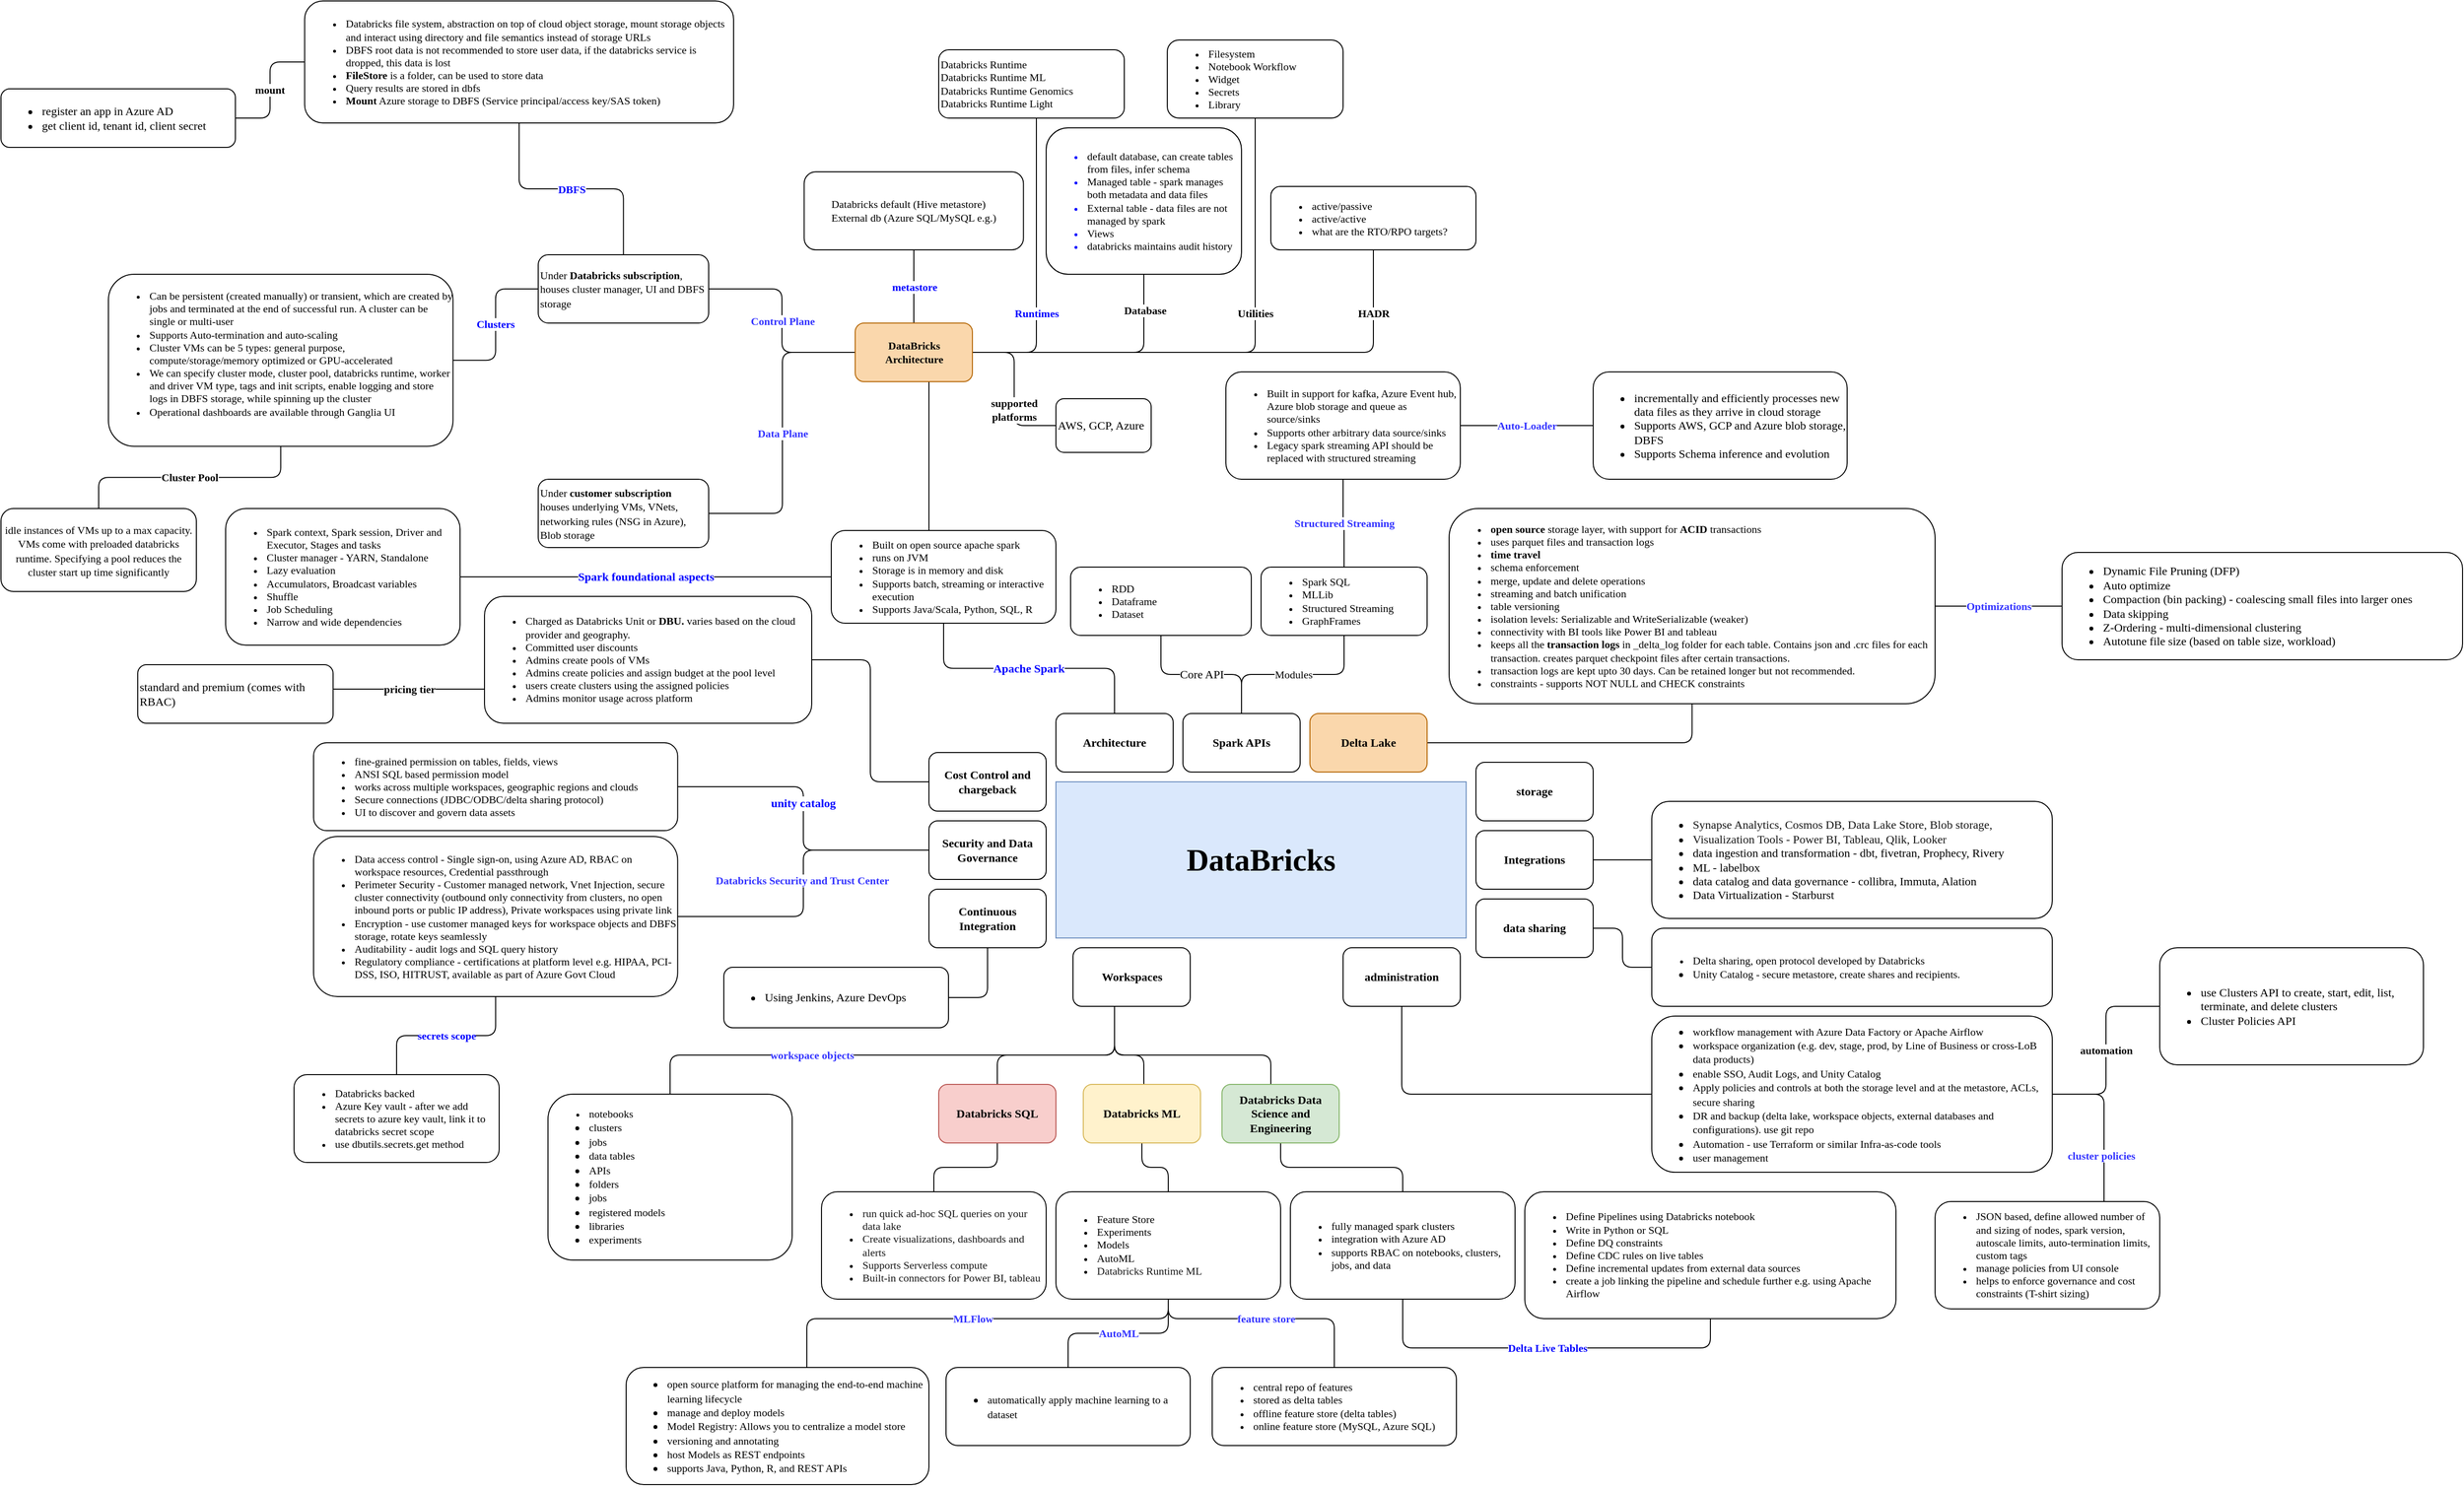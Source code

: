<mxfile version="17.2.4" type="github" pages="4">
  <diagram id="xfbisKgPo5yGwsmO2iI5" name="databricks">
    <mxGraphModel dx="2440" dy="1529" grid="1" gridSize="10" guides="1" tooltips="1" connect="1" arrows="1" fold="1" page="1" pageScale="1" pageWidth="850" pageHeight="1100" math="0" shadow="0">
      <root>
        <mxCell id="0" />
        <mxCell id="1" parent="0" />
        <mxCell id="V43_jzV2RidBm6Wxg-L6-1" value="&lt;h3&gt;DataBricks&lt;/h3&gt;" style="rounded=0;whiteSpace=wrap;html=1;fontFamily=Tahoma;fontSize=27;fillColor=#dae8fc;strokeColor=#6c8ebf;" parent="1" vertex="1">
          <mxGeometry x="160" y="150" width="420" height="160" as="geometry" />
        </mxCell>
        <mxCell id="V43_jzV2RidBm6Wxg-L6-4" value="Apache Spark" style="edgeStyle=orthogonalEdgeStyle;rounded=1;orthogonalLoop=1;jettySize=auto;html=1;fontFamily=Tahoma;fontSize=12;endArrow=none;endFill=0;fontColor=#0000FF;fontStyle=1" parent="1" source="V43_jzV2RidBm6Wxg-L6-2" target="V43_jzV2RidBm6Wxg-L6-3" edge="1">
          <mxGeometry relative="1" as="geometry" />
        </mxCell>
        <mxCell id="V43_jzV2RidBm6Wxg-L6-2" value="&lt;p style=&quot;font-size: 12px&quot;&gt;Architecture&lt;/p&gt;" style="rounded=1;whiteSpace=wrap;html=1;fontFamily=Tahoma;fontSize=27;fontStyle=1" parent="1" vertex="1">
          <mxGeometry x="160" y="80" width="120" height="60" as="geometry" />
        </mxCell>
        <mxCell id="V43_jzV2RidBm6Wxg-L6-50" value="supported&lt;br&gt;platforms" style="edgeStyle=orthogonalEdgeStyle;rounded=1;orthogonalLoop=1;jettySize=auto;html=1;fontFamily=Tahoma;fontSize=11;endArrow=none;endFill=0;entryX=0;entryY=0.5;entryDx=0;entryDy=0;fontStyle=1" parent="1" source="Ct0M-siwjqjeuyYmhKqq-28" target="V43_jzV2RidBm6Wxg-L6-12" edge="1">
          <mxGeometry x="0.265" relative="1" as="geometry">
            <mxPoint as="offset" />
          </mxGeometry>
        </mxCell>
        <mxCell id="Uxrqat-RcbdeCMddSxPX-3" value="HADR" style="edgeStyle=orthogonalEdgeStyle;rounded=1;orthogonalLoop=1;jettySize=auto;html=1;endArrow=none;endFill=0;fontFamily=Tahoma;exitX=1;exitY=0.5;exitDx=0;exitDy=0;fontStyle=1" parent="1" source="Ct0M-siwjqjeuyYmhKqq-28" target="Uxrqat-RcbdeCMddSxPX-2" edge="1">
          <mxGeometry x="0.748" relative="1" as="geometry">
            <mxPoint x="-35.5" y="-40" as="sourcePoint" />
            <mxPoint as="offset" />
            <Array as="points">
              <mxPoint x="485" y="-290" />
            </Array>
          </mxGeometry>
        </mxCell>
        <mxCell id="Ct0M-siwjqjeuyYmhKqq-25" value="Control Plane" style="edgeStyle=orthogonalEdgeStyle;rounded=1;orthogonalLoop=1;jettySize=auto;html=1;fontFamily=Tahoma;fontSize=11;fontColor=#3333FF;endArrow=none;endFill=0;fontStyle=1" parent="1" source="Ct0M-siwjqjeuyYmhKqq-28" target="Ct0M-siwjqjeuyYmhKqq-24" edge="1">
          <mxGeometry relative="1" as="geometry" />
        </mxCell>
        <mxCell id="Ct0M-siwjqjeuyYmhKqq-27" value="Data Plane" style="edgeStyle=orthogonalEdgeStyle;rounded=1;orthogonalLoop=1;jettySize=auto;html=1;fontFamily=Tahoma;fontSize=11;fontColor=#3333FF;endArrow=none;endFill=0;fontStyle=1" parent="1" source="Ct0M-siwjqjeuyYmhKqq-28" target="Ct0M-siwjqjeuyYmhKqq-26" edge="1">
          <mxGeometry relative="1" as="geometry">
            <Array as="points">
              <mxPoint x="-120" y="-290" />
              <mxPoint x="-120" y="-125" />
            </Array>
          </mxGeometry>
        </mxCell>
        <mxCell id="Ct0M-siwjqjeuyYmhKqq-29" style="edgeStyle=orthogonalEdgeStyle;rounded=1;orthogonalLoop=1;jettySize=auto;html=1;fontFamily=Tahoma;fontSize=11;fontColor=#0000FF;endArrow=none;endFill=0;" parent="1" source="V43_jzV2RidBm6Wxg-L6-3" target="Ct0M-siwjqjeuyYmhKqq-28" edge="1">
          <mxGeometry relative="1" as="geometry">
            <Array as="points">
              <mxPoint x="30" y="-170" />
              <mxPoint x="30" y="-170" />
            </Array>
          </mxGeometry>
        </mxCell>
        <mxCell id="V43_jzV2RidBm6Wxg-L6-3" value="&lt;ul style=&quot;font-size: 11px&quot;&gt;&lt;li&gt;Built on open source apache spark&lt;/li&gt;&lt;li&gt;runs on JVM&lt;/li&gt;&lt;li&gt;Storage is in memory and disk&lt;/li&gt;&lt;li&gt;Supports batch, streaming or interactive execution&lt;/li&gt;&lt;li&gt;Supports Java/Scala, Python, SQL, R&lt;/li&gt;&lt;/ul&gt;" style="rounded=1;whiteSpace=wrap;html=1;fontFamily=Tahoma;fontSize=12;align=left;" parent="1" vertex="1">
          <mxGeometry x="-70" y="-107.5" width="230" height="95" as="geometry" />
        </mxCell>
        <mxCell id="V43_jzV2RidBm6Wxg-L6-7" value="Core API" style="edgeStyle=orthogonalEdgeStyle;rounded=1;orthogonalLoop=1;jettySize=auto;html=1;fontFamily=Tahoma;fontSize=12;endArrow=none;endFill=0;" parent="1" source="V43_jzV2RidBm6Wxg-L6-5" target="V43_jzV2RidBm6Wxg-L6-6" edge="1">
          <mxGeometry relative="1" as="geometry" />
        </mxCell>
        <mxCell id="V43_jzV2RidBm6Wxg-L6-37" value="Modules" style="edgeStyle=orthogonalEdgeStyle;rounded=1;orthogonalLoop=1;jettySize=auto;html=1;fontFamily=Tahoma;fontSize=11;endArrow=none;endFill=0;" parent="1" source="V43_jzV2RidBm6Wxg-L6-5" target="V43_jzV2RidBm6Wxg-L6-36" edge="1">
          <mxGeometry relative="1" as="geometry" />
        </mxCell>
        <mxCell id="V43_jzV2RidBm6Wxg-L6-5" value="&lt;p style=&quot;font-size: 12px&quot;&gt;Spark APIs&lt;/p&gt;" style="rounded=1;whiteSpace=wrap;html=1;fontFamily=Tahoma;fontSize=27;fontStyle=1" parent="1" vertex="1">
          <mxGeometry x="290" y="80" width="120" height="60" as="geometry" />
        </mxCell>
        <mxCell id="V43_jzV2RidBm6Wxg-L6-6" value="&lt;ul style=&quot;font-size: 11px&quot;&gt;&lt;li&gt;RDD&lt;/li&gt;&lt;li&gt;Dataframe&lt;/li&gt;&lt;li&gt;Dataset&lt;/li&gt;&lt;/ul&gt;" style="rounded=1;whiteSpace=wrap;html=1;fontFamily=Tahoma;fontSize=12;align=left;" parent="1" vertex="1">
          <mxGeometry x="175" y="-70" width="185" height="70" as="geometry" />
        </mxCell>
        <mxCell id="V43_jzV2RidBm6Wxg-L6-10" value="Spark foundational aspects" style="edgeStyle=orthogonalEdgeStyle;rounded=1;orthogonalLoop=1;jettySize=auto;html=1;fontFamily=Tahoma;fontSize=12;endArrow=none;endFill=0;fontStyle=1;fontColor=#0000FF;" parent="1" source="V43_jzV2RidBm6Wxg-L6-3" target="V43_jzV2RidBm6Wxg-L6-9" edge="1">
          <mxGeometry relative="1" as="geometry" />
        </mxCell>
        <mxCell id="V43_jzV2RidBm6Wxg-L6-9" value="&lt;ul style=&quot;font-size: 11px&quot;&gt;&lt;li&gt;&lt;span&gt;Spark context, Spark session, Driver and Executor, Stages and tasks&lt;/span&gt;&lt;br&gt;&lt;/li&gt;&lt;li&gt;Cluster manager - YARN, Standalone&lt;/li&gt;&lt;li&gt;Lazy evaluation&lt;/li&gt;&lt;li&gt;Accumulators, Broadcast variables&lt;/li&gt;&lt;li&gt;Shuffle&lt;/li&gt;&lt;li&gt;Job Scheduling&lt;/li&gt;&lt;li&gt;Narrow and wide dependencies&lt;/li&gt;&lt;/ul&gt;" style="rounded=1;whiteSpace=wrap;html=1;fontFamily=Tahoma;fontSize=12;align=left;" parent="1" vertex="1">
          <mxGeometry x="-690" y="-130" width="240" height="140" as="geometry" />
        </mxCell>
        <mxCell id="V43_jzV2RidBm6Wxg-L6-52" style="edgeStyle=orthogonalEdgeStyle;rounded=1;orthogonalLoop=1;jettySize=auto;html=1;fontFamily=Tahoma;fontSize=11;endArrow=none;endFill=0;" parent="1" source="V43_jzV2RidBm6Wxg-L6-11" target="V43_jzV2RidBm6Wxg-L6-51" edge="1">
          <mxGeometry relative="1" as="geometry" />
        </mxCell>
        <mxCell id="V43_jzV2RidBm6Wxg-L6-11" value="&lt;p style=&quot;font-size: 12px&quot;&gt;Delta Lake&lt;/p&gt;" style="rounded=1;whiteSpace=wrap;html=1;fontFamily=Tahoma;fontSize=27;fontStyle=1;fillColor=#fad7ac;strokeColor=#b46504;" parent="1" vertex="1">
          <mxGeometry x="420" y="80" width="120" height="60" as="geometry" />
        </mxCell>
        <mxCell id="V43_jzV2RidBm6Wxg-L6-12" value="&lt;span&gt;AWS, GCP, Azure&lt;/span&gt;" style="rounded=1;whiteSpace=wrap;html=1;fontFamily=Tahoma;fontSize=12;align=left;" parent="1" vertex="1">
          <mxGeometry x="160" y="-242.5" width="97.5" height="55" as="geometry" />
        </mxCell>
        <mxCell id="V43_jzV2RidBm6Wxg-L6-17" value="&lt;p style=&quot;font-size: 12px&quot;&gt;Security and Data Governance&lt;/p&gt;" style="rounded=1;whiteSpace=wrap;html=1;fontFamily=Tahoma;fontSize=27;fontStyle=1" parent="1" vertex="1">
          <mxGeometry x="30" y="190" width="120" height="60" as="geometry" />
        </mxCell>
        <mxCell id="V43_jzV2RidBm6Wxg-L6-23" style="edgeStyle=orthogonalEdgeStyle;rounded=1;orthogonalLoop=1;jettySize=auto;html=1;fontFamily=Tahoma;fontSize=11;endArrow=none;endFill=0;" parent="1" source="V43_jzV2RidBm6Wxg-L6-18" target="V43_jzV2RidBm6Wxg-L6-22" edge="1">
          <mxGeometry relative="1" as="geometry">
            <Array as="points">
              <mxPoint x="220" y="430" />
              <mxPoint x="100" y="430" />
            </Array>
          </mxGeometry>
        </mxCell>
        <mxCell id="V43_jzV2RidBm6Wxg-L6-26" style="edgeStyle=orthogonalEdgeStyle;rounded=1;orthogonalLoop=1;jettySize=auto;html=1;fontFamily=Tahoma;fontSize=11;endArrow=none;endFill=0;" parent="1" source="V43_jzV2RidBm6Wxg-L6-18" target="V43_jzV2RidBm6Wxg-L6-25" edge="1">
          <mxGeometry relative="1" as="geometry">
            <Array as="points">
              <mxPoint x="220" y="430" />
              <mxPoint x="380" y="430" />
            </Array>
          </mxGeometry>
        </mxCell>
        <mxCell id="V43_jzV2RidBm6Wxg-L6-27" style="edgeStyle=orthogonalEdgeStyle;rounded=1;orthogonalLoop=1;jettySize=auto;html=1;fontFamily=Tahoma;fontSize=11;endArrow=none;endFill=0;" parent="1" source="V43_jzV2RidBm6Wxg-L6-18" target="V43_jzV2RidBm6Wxg-L6-24" edge="1">
          <mxGeometry relative="1" as="geometry">
            <Array as="points">
              <mxPoint x="220" y="430" />
              <mxPoint x="250" y="430" />
            </Array>
          </mxGeometry>
        </mxCell>
        <mxCell id="Ct0M-siwjqjeuyYmhKqq-11" value="workspace objects" style="edgeStyle=orthogonalEdgeStyle;rounded=1;orthogonalLoop=1;jettySize=auto;html=1;entryX=0.5;entryY=0;entryDx=0;entryDy=0;fontFamily=Tahoma;fontSize=11;fontColor=#3333FF;endArrow=none;endFill=0;fontStyle=1" parent="1" source="V43_jzV2RidBm6Wxg-L6-18" target="Ct0M-siwjqjeuyYmhKqq-10" edge="1">
          <mxGeometry x="0.321" relative="1" as="geometry">
            <Array as="points">
              <mxPoint x="220" y="430" />
              <mxPoint x="-235" y="430" />
            </Array>
            <mxPoint as="offset" />
          </mxGeometry>
        </mxCell>
        <mxCell id="V43_jzV2RidBm6Wxg-L6-18" value="&lt;p style=&quot;font-size: 12px&quot;&gt;Workspaces&lt;/p&gt;" style="rounded=1;whiteSpace=wrap;html=1;fontFamily=Tahoma;fontSize=27;fontStyle=1" parent="1" vertex="1">
          <mxGeometry x="177.5" y="320" width="120" height="60" as="geometry" />
        </mxCell>
        <mxCell id="V43_jzV2RidBm6Wxg-L6-21" value="&lt;p style=&quot;font-size: 12px&quot;&gt;storage&lt;/p&gt;" style="rounded=1;whiteSpace=wrap;html=1;fontFamily=Tahoma;fontSize=27;fontStyle=1" parent="1" vertex="1">
          <mxGeometry x="590" y="130" width="120" height="60" as="geometry" />
        </mxCell>
        <mxCell id="V43_jzV2RidBm6Wxg-L6-31" style="edgeStyle=orthogonalEdgeStyle;rounded=1;orthogonalLoop=1;jettySize=auto;html=1;fontFamily=Tahoma;fontSize=11;endArrow=none;endFill=0;" parent="1" source="V43_jzV2RidBm6Wxg-L6-22" target="V43_jzV2RidBm6Wxg-L6-28" edge="1">
          <mxGeometry relative="1" as="geometry" />
        </mxCell>
        <mxCell id="V43_jzV2RidBm6Wxg-L6-22" value="&lt;p style=&quot;font-size: 12px&quot;&gt;Databricks SQL&lt;/p&gt;" style="rounded=1;whiteSpace=wrap;html=1;fontFamily=Tahoma;fontSize=27;fillColor=#f8cecc;strokeColor=#b85450;fontStyle=1" parent="1" vertex="1">
          <mxGeometry x="40" y="460" width="120" height="60" as="geometry" />
        </mxCell>
        <mxCell id="V43_jzV2RidBm6Wxg-L6-32" style="edgeStyle=orthogonalEdgeStyle;rounded=1;orthogonalLoop=1;jettySize=auto;html=1;fontFamily=Tahoma;fontSize=11;endArrow=none;endFill=0;" parent="1" source="V43_jzV2RidBm6Wxg-L6-24" target="V43_jzV2RidBm6Wxg-L6-29" edge="1">
          <mxGeometry relative="1" as="geometry" />
        </mxCell>
        <mxCell id="V43_jzV2RidBm6Wxg-L6-24" value="&lt;p style=&quot;font-size: 12px&quot;&gt;Databricks ML&lt;/p&gt;" style="rounded=1;whiteSpace=wrap;html=1;fontFamily=Tahoma;fontSize=27;fillColor=#fff2cc;strokeColor=#d6b656;fontStyle=1" parent="1" vertex="1">
          <mxGeometry x="188" y="460" width="120" height="60" as="geometry" />
        </mxCell>
        <mxCell id="V43_jzV2RidBm6Wxg-L6-33" style="edgeStyle=orthogonalEdgeStyle;rounded=1;orthogonalLoop=1;jettySize=auto;html=1;fontFamily=Tahoma;fontSize=11;endArrow=none;endFill=0;" parent="1" source="V43_jzV2RidBm6Wxg-L6-25" target="V43_jzV2RidBm6Wxg-L6-30" edge="1">
          <mxGeometry relative="1" as="geometry" />
        </mxCell>
        <mxCell id="V43_jzV2RidBm6Wxg-L6-25" value="&lt;p style=&quot;font-size: 12px&quot;&gt;Databricks Data Science and Engineering&lt;/p&gt;" style="rounded=1;whiteSpace=wrap;html=1;fontFamily=Tahoma;fontSize=27;fillColor=#d5e8d4;strokeColor=#82b366;fontStyle=1" parent="1" vertex="1">
          <mxGeometry x="330" y="460" width="120" height="60" as="geometry" />
        </mxCell>
        <mxCell id="V43_jzV2RidBm6Wxg-L6-28" value="&lt;p&gt;&lt;/p&gt;&lt;ul style=&quot;font-size: 11px&quot;&gt;&lt;li&gt;&lt;span style=&quot;color: rgb(23 , 23 , 23) ; background-color: rgb(255 , 255 , 255)&quot;&gt;&lt;font style=&quot;font-size: 11px&quot;&gt;run quick ad-hoc SQL queries on your data lake&lt;/font&gt;&lt;/span&gt;&lt;/li&gt;&lt;li&gt;&lt;span style=&quot;color: rgb(23 , 23 , 23) ; background-color: rgb(255 , 255 , 255)&quot;&gt;&lt;font style=&quot;font-size: 11px&quot;&gt;Create visualizations, dashboards and alerts&lt;/font&gt;&lt;/span&gt;&lt;/li&gt;&lt;li&gt;&lt;span style=&quot;color: rgb(23 , 23 , 23) ; background-color: rgb(255 , 255 , 255)&quot;&gt;&lt;font style=&quot;font-size: 11px&quot;&gt;Supports Serverless compute&lt;/font&gt;&lt;/span&gt;&lt;/li&gt;&lt;li&gt;&lt;span style=&quot;color: rgb(23 , 23 , 23) ; background-color: rgb(255 , 255 , 255)&quot;&gt;&lt;font style=&quot;font-size: 11px&quot;&gt;Built-in connectors for Power BI, tableau&lt;/font&gt;&lt;/span&gt;&lt;/li&gt;&lt;/ul&gt;&lt;p&gt;&lt;/p&gt;" style="rounded=1;whiteSpace=wrap;html=1;fontFamily=Tahoma;fontSize=12;align=left;" parent="1" vertex="1">
          <mxGeometry x="-80" y="570" width="230" height="110" as="geometry" />
        </mxCell>
        <mxCell id="Ct0M-siwjqjeuyYmhKqq-13" value="AutoML" style="edgeStyle=orthogonalEdgeStyle;rounded=1;orthogonalLoop=1;jettySize=auto;html=1;fontFamily=Tahoma;fontSize=11;fontColor=#3333FF;endArrow=none;endFill=0;fontStyle=1" parent="1" source="V43_jzV2RidBm6Wxg-L6-29" target="Ct0M-siwjqjeuyYmhKqq-12" edge="1">
          <mxGeometry relative="1" as="geometry" />
        </mxCell>
        <mxCell id="Ct0M-siwjqjeuyYmhKqq-15" value="feature store" style="edgeStyle=orthogonalEdgeStyle;rounded=1;orthogonalLoop=1;jettySize=auto;html=1;fontFamily=Tahoma;fontSize=11;fontColor=#3333FF;endArrow=none;endFill=0;fontStyle=1" parent="1" source="V43_jzV2RidBm6Wxg-L6-29" target="Ct0M-siwjqjeuyYmhKqq-14" edge="1">
          <mxGeometry relative="1" as="geometry">
            <Array as="points">
              <mxPoint x="275" y="700" />
              <mxPoint x="445" y="700" />
            </Array>
          </mxGeometry>
        </mxCell>
        <mxCell id="Ct0M-siwjqjeuyYmhKqq-23" value="MLFlow" style="edgeStyle=orthogonalEdgeStyle;rounded=1;orthogonalLoop=1;jettySize=auto;html=1;fontFamily=Tahoma;fontSize=11;fontColor=#3333FF;endArrow=none;endFill=0;fontStyle=1" parent="1" source="V43_jzV2RidBm6Wxg-L6-29" target="Ct0M-siwjqjeuyYmhKqq-22" edge="1">
          <mxGeometry relative="1" as="geometry">
            <Array as="points">
              <mxPoint x="275" y="700" />
              <mxPoint x="-95" y="700" />
            </Array>
          </mxGeometry>
        </mxCell>
        <mxCell id="V43_jzV2RidBm6Wxg-L6-29" value="&lt;p style=&quot;font-size: 11px&quot;&gt;&lt;/p&gt;&lt;ul style=&quot;font-size: 11px&quot;&gt;&lt;li&gt;&lt;span&gt;Feature Store&lt;/span&gt;&lt;/li&gt;&lt;li&gt;&lt;span&gt;Experiments&lt;/span&gt;&lt;/li&gt;&lt;li&gt;&lt;span&gt;Models&lt;/span&gt;&lt;/li&gt;&lt;li&gt;&lt;span&gt;AutoML&lt;/span&gt;&lt;/li&gt;&lt;li&gt;&lt;span style=&quot;background-color: rgb(255 , 255 , 255) ; color: rgb(23 , 23 , 23)&quot;&gt;Databricks Runtime ML&lt;/span&gt;&lt;/li&gt;&lt;/ul&gt;&lt;p&gt;&lt;/p&gt;" style="rounded=1;whiteSpace=wrap;html=1;fontFamily=Tahoma;fontSize=12;align=left;" parent="1" vertex="1">
          <mxGeometry x="160" y="570" width="230" height="110" as="geometry" />
        </mxCell>
        <mxCell id="Ct0M-siwjqjeuyYmhKqq-7" value="Delta Live Tables" style="edgeStyle=orthogonalEdgeStyle;rounded=1;orthogonalLoop=1;jettySize=auto;html=1;fontFamily=Tahoma;fontSize=11;endArrow=none;endFill=0;fontStyle=1;fontColor=#0000FF;" parent="1" source="V43_jzV2RidBm6Wxg-L6-30" target="Ct0M-siwjqjeuyYmhKqq-5" edge="1">
          <mxGeometry relative="1" as="geometry">
            <Array as="points">
              <mxPoint x="515" y="730" />
            </Array>
          </mxGeometry>
        </mxCell>
        <mxCell id="V43_jzV2RidBm6Wxg-L6-30" value="&lt;ul style=&quot;font-size: 11px&quot;&gt;&lt;li&gt;fully managed spark clusters&lt;/li&gt;&lt;li&gt;integration with Azure AD&lt;/li&gt;&lt;li&gt;supports RBAC on notebooks, clusters, jobs, and data&lt;/li&gt;&lt;/ul&gt;" style="rounded=1;whiteSpace=wrap;html=1;fontFamily=Tahoma;fontSize=12;align=left;" parent="1" vertex="1">
          <mxGeometry x="400" y="570" width="230" height="110" as="geometry" />
        </mxCell>
        <mxCell id="Ct0M-siwjqjeuyYmhKqq-2" value="unity catalog" style="edgeStyle=orthogonalEdgeStyle;rounded=1;orthogonalLoop=1;jettySize=auto;html=1;endArrow=none;endFill=0;fontFamily=Tahoma;fontSize=12;fontColor=#0000FF;fontStyle=1" parent="1" source="V43_jzV2RidBm6Wxg-L6-17" target="Ct0M-siwjqjeuyYmhKqq-1" edge="1">
          <mxGeometry x="0.098" relative="1" as="geometry">
            <mxPoint as="offset" />
          </mxGeometry>
        </mxCell>
        <mxCell id="Ct0M-siwjqjeuyYmhKqq-9" value="Databricks Security and Trust Center" style="edgeStyle=orthogonalEdgeStyle;rounded=1;orthogonalLoop=1;jettySize=auto;html=1;fontFamily=Tahoma;fontSize=11;fontColor=#3333FF;endArrow=none;endFill=0;fontStyle=1" parent="1" source="V43_jzV2RidBm6Wxg-L6-17" target="Ct0M-siwjqjeuyYmhKqq-8" edge="1">
          <mxGeometry x="-0.015" y="-1" relative="1" as="geometry">
            <mxPoint as="offset" />
          </mxGeometry>
        </mxCell>
        <mxCell id="Ct0M-siwjqjeuyYmhKqq-17" value="Structured Streaming" style="edgeStyle=orthogonalEdgeStyle;rounded=1;orthogonalLoop=1;jettySize=auto;html=1;entryX=0.5;entryY=1;entryDx=0;entryDy=0;fontFamily=Tahoma;fontSize=11;fontColor=#3333FF;endArrow=none;endFill=0;fontStyle=1" parent="1" source="V43_jzV2RidBm6Wxg-L6-36" target="Ct0M-siwjqjeuyYmhKqq-16" edge="1">
          <mxGeometry relative="1" as="geometry" />
        </mxCell>
        <mxCell id="V43_jzV2RidBm6Wxg-L6-36" value="&lt;ul style=&quot;font-size: 11px&quot;&gt;&lt;li style=&quot;font-size: 11px;&quot;&gt;Spark SQL&lt;/li&gt;&lt;li style=&quot;font-size: 11px;&quot;&gt;MLLib&lt;/li&gt;&lt;li style=&quot;font-size: 11px;&quot;&gt;Structured Streaming&lt;/li&gt;&lt;li style=&quot;font-size: 11px;&quot;&gt;GraphFrames&lt;/li&gt;&lt;/ul&gt;" style="rounded=1;whiteSpace=wrap;html=1;fontFamily=Tahoma;fontSize=11;align=left;" parent="1" vertex="1">
          <mxGeometry x="370" y="-70" width="170" height="70" as="geometry" />
        </mxCell>
        <mxCell id="V43_jzV2RidBm6Wxg-L6-40" style="edgeStyle=orthogonalEdgeStyle;rounded=1;orthogonalLoop=1;jettySize=auto;html=1;fontFamily=Tahoma;fontSize=11;endArrow=none;endFill=0;" parent="1" source="V43_jzV2RidBm6Wxg-L6-38" target="V43_jzV2RidBm6Wxg-L6-39" edge="1">
          <mxGeometry relative="1" as="geometry" />
        </mxCell>
        <mxCell id="V43_jzV2RidBm6Wxg-L6-38" value="&lt;p style=&quot;font-size: 12px&quot;&gt;Integrations&lt;/p&gt;" style="rounded=1;whiteSpace=wrap;html=1;fontFamily=Tahoma;fontSize=27;fontStyle=1" parent="1" vertex="1">
          <mxGeometry x="590" y="200" width="120" height="60" as="geometry" />
        </mxCell>
        <mxCell id="V43_jzV2RidBm6Wxg-L6-39" value="&lt;ul&gt;&lt;li&gt;&lt;span style=&quot;color: rgb(23 , 23 , 23) ; background-color: rgb(255 , 255 , 255)&quot;&gt;Synapse Analytics, Cosmos DB, Data Lake Store, Blob storage,&amp;nbsp;&lt;/span&gt;&lt;/li&gt;&lt;li&gt;&lt;span style=&quot;color: rgb(23 , 23 , 23) ; background-color: rgb(255 , 255 , 255)&quot;&gt;Visualization Tools - Power BI, Tableau, Qlik, Looker&lt;/span&gt;&lt;br&gt;&lt;/li&gt;&lt;li&gt;data ingestion and transformation - dbt, fivetran, Prophecy, Rivery&lt;/li&gt;&lt;li&gt;ML - labelbox&lt;/li&gt;&lt;li&gt;data catalog and data governance - collibra, Immuta, Alation&lt;/li&gt;&lt;li&gt;Data Virtualization - Starburst&lt;/li&gt;&lt;/ul&gt;" style="rounded=1;whiteSpace=wrap;html=1;fontFamily=Tahoma;fontSize=12;align=left;" parent="1" vertex="1">
          <mxGeometry x="770" y="170" width="410" height="120" as="geometry" />
        </mxCell>
        <mxCell id="V43_jzV2RidBm6Wxg-L6-49" style="edgeStyle=orthogonalEdgeStyle;rounded=1;orthogonalLoop=1;jettySize=auto;html=1;entryX=0;entryY=0.5;entryDx=0;entryDy=0;fontFamily=Tahoma;fontSize=11;endArrow=none;endFill=0;" parent="1" source="V43_jzV2RidBm6Wxg-L6-41" target="V43_jzV2RidBm6Wxg-L6-48" edge="1">
          <mxGeometry relative="1" as="geometry">
            <Array as="points">
              <mxPoint x="514" y="470" />
            </Array>
          </mxGeometry>
        </mxCell>
        <mxCell id="V43_jzV2RidBm6Wxg-L6-41" value="&lt;p style=&quot;font-size: 12px&quot;&gt;administration&lt;/p&gt;" style="rounded=1;whiteSpace=wrap;html=1;fontFamily=Tahoma;fontSize=27;fontStyle=1" parent="1" vertex="1">
          <mxGeometry x="454" y="320" width="120" height="60" as="geometry" />
        </mxCell>
        <mxCell id="V43_jzV2RidBm6Wxg-L6-44" style="edgeStyle=orthogonalEdgeStyle;rounded=1;orthogonalLoop=1;jettySize=auto;html=1;fontFamily=Tahoma;fontSize=11;endArrow=none;endFill=0;" parent="1" source="V43_jzV2RidBm6Wxg-L6-42" target="V43_jzV2RidBm6Wxg-L6-43" edge="1">
          <mxGeometry relative="1" as="geometry" />
        </mxCell>
        <mxCell id="V43_jzV2RidBm6Wxg-L6-42" value="&lt;p style=&quot;font-size: 12px&quot;&gt;data sharing&lt;/p&gt;" style="rounded=1;whiteSpace=wrap;html=1;fontFamily=Tahoma;fontSize=27;fontStyle=1" parent="1" vertex="1">
          <mxGeometry x="590" y="270" width="120" height="60" as="geometry" />
        </mxCell>
        <mxCell id="V43_jzV2RidBm6Wxg-L6-43" value="&lt;ul&gt;&lt;li style=&quot;font-size: 11px&quot;&gt;Delta sharing, open protocol developed by Databricks&lt;/li&gt;&lt;li&gt;&lt;span style=&quot;font-size: 11px&quot;&gt;Unity Catalog - secure metastore,&amp;nbsp;&lt;/span&gt;&lt;span style=&quot;font-size: 11px&quot;&gt;create shares and recipients.&lt;/span&gt;&lt;br&gt;&lt;/li&gt;&lt;/ul&gt;" style="rounded=1;whiteSpace=wrap;html=1;fontFamily=Tahoma;fontSize=12;align=left;" parent="1" vertex="1">
          <mxGeometry x="770" y="300" width="410" height="80" as="geometry" />
        </mxCell>
        <mxCell id="V43_jzV2RidBm6Wxg-L6-47" style="edgeStyle=orthogonalEdgeStyle;rounded=1;orthogonalLoop=1;jettySize=auto;html=1;fontFamily=Tahoma;fontSize=11;endArrow=none;endFill=0;" parent="1" source="V43_jzV2RidBm6Wxg-L6-45" target="V43_jzV2RidBm6Wxg-L6-46" edge="1">
          <mxGeometry relative="1" as="geometry">
            <Array as="points">
              <mxPoint x="90" y="371" />
            </Array>
          </mxGeometry>
        </mxCell>
        <mxCell id="V43_jzV2RidBm6Wxg-L6-45" value="&lt;p style=&quot;font-size: 12px&quot;&gt;Continuous Integration&lt;/p&gt;" style="rounded=1;whiteSpace=wrap;html=1;fontFamily=Tahoma;fontSize=27;fontStyle=1" parent="1" vertex="1">
          <mxGeometry x="30" y="260" width="120" height="60" as="geometry" />
        </mxCell>
        <mxCell id="V43_jzV2RidBm6Wxg-L6-46" value="&lt;ul&gt;&lt;li&gt;Using Jenkins, Azure DevOps&lt;/li&gt;&lt;/ul&gt;" style="rounded=1;whiteSpace=wrap;html=1;fontFamily=Tahoma;fontSize=12;align=left;" parent="1" vertex="1">
          <mxGeometry x="-180" y="340" width="230" height="62" as="geometry" />
        </mxCell>
        <mxCell id="Ct0M-siwjqjeuyYmhKqq-4" value="cluster policies" style="edgeStyle=orthogonalEdgeStyle;rounded=1;orthogonalLoop=1;jettySize=auto;html=1;fontFamily=Tahoma;fontSize=11;endArrow=none;endFill=0;fontStyle=1;fontColor=#3333FF;" parent="1" source="V43_jzV2RidBm6Wxg-L6-48" target="Ct0M-siwjqjeuyYmhKqq-3" edge="1">
          <mxGeometry x="0.407" y="-3" relative="1" as="geometry">
            <Array as="points">
              <mxPoint x="1233" y="470" />
            </Array>
            <mxPoint y="1" as="offset" />
          </mxGeometry>
        </mxCell>
        <mxCell id="vmOzD1zISduSIHuOrPGB-4" value="automation" style="edgeStyle=orthogonalEdgeStyle;rounded=1;orthogonalLoop=1;jettySize=auto;html=1;fontFamily=Tahoma;endArrow=none;endFill=0;fontStyle=1" edge="1" parent="1" source="V43_jzV2RidBm6Wxg-L6-48" target="vmOzD1zISduSIHuOrPGB-3">
          <mxGeometry relative="1" as="geometry" />
        </mxCell>
        <mxCell id="V43_jzV2RidBm6Wxg-L6-48" value="&lt;ul&gt;&lt;li&gt;&lt;span style=&quot;font-size: 11px&quot;&gt;workflow management with Azure Data Factory or Apache Airflow&lt;/span&gt;&lt;br&gt;&lt;/li&gt;&lt;li&gt;&lt;span style=&quot;font-size: 11px&quot;&gt;workspace organization (e.g. dev, stage, prod, by Line of Business or cross-LoB data products)&lt;/span&gt;&lt;/li&gt;&lt;li&gt;&lt;span style=&quot;font-size: 11px&quot;&gt;enable SSO, Audit Logs, and Unity Catalog&lt;/span&gt;&lt;br&gt;&lt;/li&gt;&lt;li&gt;&lt;span style=&quot;font-size: 11px&quot;&gt;Apply policies and controls at both the storage level and at the metastore, ACLs, secure sharing&lt;br&gt;&lt;/span&gt;&lt;/li&gt;&lt;li&gt;&lt;span style=&quot;font-size: 11px&quot;&gt;DR and backup (delta lake, workspace objects, external databases and configurations). use git repo&lt;/span&gt;&lt;/li&gt;&lt;li&gt;&lt;span style=&quot;font-size: 11px&quot;&gt;Automation - use Terraform or similar Infra-as-code tools&lt;/span&gt;&lt;/li&gt;&lt;li&gt;&lt;span style=&quot;font-size: 11px&quot;&gt;user management&lt;/span&gt;&lt;/li&gt;&lt;/ul&gt;" style="rounded=1;whiteSpace=wrap;html=1;fontFamily=Tahoma;fontSize=12;align=left;" parent="1" vertex="1">
          <mxGeometry x="770" y="390" width="410" height="160" as="geometry" />
        </mxCell>
        <mxCell id="Ct0M-siwjqjeuyYmhKqq-21" value="Optimizations" style="edgeStyle=orthogonalEdgeStyle;rounded=1;orthogonalLoop=1;jettySize=auto;html=1;fontFamily=Tahoma;fontSize=11;fontColor=#3333FF;endArrow=none;endFill=0;fontStyle=1" parent="1" source="V43_jzV2RidBm6Wxg-L6-51" target="Ct0M-siwjqjeuyYmhKqq-20" edge="1">
          <mxGeometry relative="1" as="geometry" />
        </mxCell>
        <mxCell id="V43_jzV2RidBm6Wxg-L6-51" value="&lt;ul style=&quot;font-size: 11px&quot;&gt;&lt;li style=&quot;font-size: 11px&quot;&gt;&lt;b&gt;open&lt;/b&gt; &lt;b&gt;source&lt;/b&gt; storage layer, with support for &lt;b&gt;ACID&lt;/b&gt; transactions&lt;/li&gt;&lt;li style=&quot;font-size: 11px&quot;&gt;uses parquet files and transaction logs&lt;/li&gt;&lt;li style=&quot;font-size: 11px&quot;&gt;&lt;b&gt;time&lt;/b&gt; &lt;b&gt;travel&lt;/b&gt;&lt;/li&gt;&lt;li style=&quot;font-size: 11px&quot;&gt;schema enforcement&lt;/li&gt;&lt;li style=&quot;font-size: 11px&quot;&gt;merge, update and delete operations&lt;/li&gt;&lt;li style=&quot;font-size: 11px&quot;&gt;streaming and batch unification&lt;/li&gt;&lt;li style=&quot;font-size: 11px&quot;&gt;table versioning&lt;/li&gt;&lt;li&gt;&lt;span style=&quot;font-size: 11px&quot;&gt;isolation levels: Serializable and WriteSerializable (weaker)&lt;/span&gt;&lt;br&gt;&lt;/li&gt;&lt;li&gt;&lt;span style=&quot;font-size: 11px&quot;&gt;connectivity with BI tools like Power BI and tableau&lt;/span&gt;&lt;/li&gt;&lt;li&gt;&lt;span style=&quot;font-size: 11px&quot;&gt;keeps all the &lt;b&gt;transaction&lt;/b&gt; &lt;b&gt;logs&lt;/b&gt; in _delta_log folder for each table. Contains json and .crc files for each transaction.&amp;nbsp;&lt;/span&gt;creates parquet checkpoint files after certain transactions.&amp;nbsp;&lt;/li&gt;&lt;li&gt;transaction logs are kept upto 30 days. Can be retained longer but not recommended.&lt;/li&gt;&lt;li&gt;constraints - supports NOT NULL and CHECK constraints&lt;/li&gt;&lt;/ul&gt;" style="rounded=1;whiteSpace=wrap;html=1;fontFamily=Tahoma;fontSize=12;align=left;" parent="1" vertex="1">
          <mxGeometry x="562.5" y="-130" width="497.5" height="200" as="geometry" />
        </mxCell>
        <mxCell id="Uxrqat-RcbdeCMddSxPX-2" value="&lt;ul style=&quot;font-size: 11px&quot;&gt;&lt;li&gt;active/passive&lt;/li&gt;&lt;li&gt;active/active&lt;/li&gt;&lt;li&gt;what are the RTO/RPO targets?&lt;/li&gt;&lt;/ul&gt;" style="whiteSpace=wrap;html=1;fontFamily=Tahoma;align=left;rounded=1;" parent="1" vertex="1">
          <mxGeometry x="380" y="-460" width="210" height="65" as="geometry" />
        </mxCell>
        <mxCell id="Ct0M-siwjqjeuyYmhKqq-1" value="&lt;p style=&quot;font-size: 11px&quot;&gt;&lt;/p&gt;&lt;p&gt;&lt;/p&gt;&lt;ul style=&quot;font-size: 11px&quot;&gt;&lt;li&gt;&lt;span&gt;fine-grained permission on tables, fields, views&lt;/span&gt;&lt;br&gt;&lt;/li&gt;&lt;li&gt;ANSI SQL based permission model&lt;/li&gt;&lt;li&gt;works across multiple workspaces, geographic regions and clouds&lt;/li&gt;&lt;li&gt;Secure connections (JDBC/ODBC/delta sharing protocol)&lt;/li&gt;&lt;li&gt;UI to discover and govern data assets&lt;/li&gt;&lt;/ul&gt;&lt;p&gt;&lt;/p&gt;&lt;p&gt;&lt;/p&gt;" style="rounded=1;whiteSpace=wrap;html=1;fontFamily=Tahoma;fontSize=12;align=left;" parent="1" vertex="1">
          <mxGeometry x="-600" y="110" width="372.75" height="90" as="geometry" />
        </mxCell>
        <mxCell id="Ct0M-siwjqjeuyYmhKqq-3" value="&lt;ul style=&quot;font-size: 11px&quot;&gt;&lt;li&gt;JSON based, define allowed number of and sizing of nodes, spark version, autoscale limits, auto-termination limits, custom tags&lt;/li&gt;&lt;li&gt;manage policies from UI console&lt;/li&gt;&lt;li&gt;helps to enforce governance and cost constraints (T-shirt sizing)&lt;/li&gt;&lt;/ul&gt;" style="whiteSpace=wrap;html=1;fontFamily=Tahoma;align=left;rounded=1;" parent="1" vertex="1">
          <mxGeometry x="1060" y="580" width="230" height="110" as="geometry" />
        </mxCell>
        <mxCell id="Ct0M-siwjqjeuyYmhKqq-5" value="&lt;ul style=&quot;font-size: 11px&quot;&gt;&lt;li&gt;Define Pipelines using Databricks notebook&lt;/li&gt;&lt;li&gt;Write in Python or SQL&lt;/li&gt;&lt;li&gt;Define DQ constraints&lt;/li&gt;&lt;li&gt;Define CDC rules on live tables&lt;/li&gt;&lt;li&gt;Define incremental updates from external data sources&lt;/li&gt;&lt;li&gt;create a job linking the pipeline and schedule further e.g. using Apache Airflow&lt;/li&gt;&lt;/ul&gt;" style="whiteSpace=wrap;html=1;fontFamily=Tahoma;align=left;rounded=1;" parent="1" vertex="1">
          <mxGeometry x="640" y="570" width="380" height="130" as="geometry" />
        </mxCell>
        <mxCell id="vmOzD1zISduSIHuOrPGB-14" value="secrets scope" style="edgeStyle=orthogonalEdgeStyle;rounded=1;orthogonalLoop=1;jettySize=auto;html=1;fontFamily=Tahoma;fontSize=11;fontColor=#0000FF;endArrow=none;endFill=0;fontStyle=1" edge="1" parent="1" source="Ct0M-siwjqjeuyYmhKqq-8" target="vmOzD1zISduSIHuOrPGB-13">
          <mxGeometry relative="1" as="geometry" />
        </mxCell>
        <mxCell id="Ct0M-siwjqjeuyYmhKqq-8" value="&lt;p style=&quot;font-size: 11px&quot;&gt;&lt;/p&gt;&lt;p&gt;&lt;/p&gt;&lt;ul style=&quot;font-size: 11px&quot;&gt;&lt;li&gt;Data access control - Single sign-on, using Azure AD, RBAC on workspace resources, Credential passthrough&lt;/li&gt;&lt;li&gt;Perimeter Security - Customer managed network, Vnet Injection, secure cluster connectivity (outbound only connectivity from clusters, no open inbound ports or public IP address), Private workspaces using private link&lt;/li&gt;&lt;li&gt;Encryption - use customer managed keys for workspace objects and DBFS storage, rotate keys seamlessly&lt;/li&gt;&lt;li&gt;Auditability - audit logs and SQL query history&lt;/li&gt;&lt;li&gt;Regulatory compliance - certifications at platform level e.g. HIPAA, PCI-DSS, ISO, HITRUST, available as part of Azure Govt Cloud&lt;/li&gt;&lt;/ul&gt;&lt;p&gt;&lt;/p&gt;&lt;p&gt;&lt;/p&gt;" style="rounded=1;whiteSpace=wrap;html=1;fontFamily=Tahoma;fontSize=12;align=left;" parent="1" vertex="1">
          <mxGeometry x="-600" y="206" width="372.75" height="164" as="geometry" />
        </mxCell>
        <mxCell id="Ct0M-siwjqjeuyYmhKqq-10" value="&lt;p style=&quot;font-size: 11px&quot;&gt;&lt;/p&gt;&lt;p&gt;&lt;/p&gt;&lt;ul&gt;&lt;li style=&quot;font-size: 11px&quot;&gt;notebooks&lt;/li&gt;&lt;li&gt;&lt;span style=&quot;font-size: 11px&quot;&gt;clusters&lt;/span&gt;&lt;/li&gt;&lt;li&gt;&lt;span style=&quot;font-size: 11px&quot;&gt;jobs&lt;/span&gt;&lt;/li&gt;&lt;li&gt;&lt;span style=&quot;font-size: 11px&quot;&gt;data tables&lt;/span&gt;&lt;/li&gt;&lt;li&gt;&lt;span style=&quot;font-size: 11px&quot;&gt;APIs&lt;/span&gt;&lt;/li&gt;&lt;li&gt;&lt;span style=&quot;font-size: 11px&quot;&gt;folders&lt;/span&gt;&lt;/li&gt;&lt;li&gt;&lt;span style=&quot;font-size: 11px&quot;&gt;jobs&lt;/span&gt;&lt;/li&gt;&lt;li&gt;&lt;span style=&quot;font-size: 11px&quot;&gt;registered models&lt;/span&gt;&lt;br&gt;&lt;/li&gt;&lt;li&gt;&lt;span style=&quot;font-size: 11px&quot;&gt;libraries&lt;/span&gt;&lt;/li&gt;&lt;li&gt;&lt;span style=&quot;font-size: 11px&quot;&gt;experiments&lt;/span&gt;&lt;/li&gt;&lt;/ul&gt;&lt;p&gt;&lt;/p&gt;&lt;p&gt;&lt;/p&gt;" style="rounded=1;whiteSpace=wrap;html=1;fontFamily=Tahoma;fontSize=12;align=left;" parent="1" vertex="1">
          <mxGeometry x="-360" y="470" width="250" height="170" as="geometry" />
        </mxCell>
        <mxCell id="Ct0M-siwjqjeuyYmhKqq-12" value="&lt;p style=&quot;font-size: 11px&quot;&gt;&lt;/p&gt;&lt;p&gt;&lt;/p&gt;&lt;ul&gt;&lt;li&gt;&lt;span style=&quot;font-size: 11px&quot;&gt;automatically apply machine learning to a dataset&lt;/span&gt;&lt;br&gt;&lt;/li&gt;&lt;/ul&gt;&lt;p&gt;&lt;/p&gt;&lt;p&gt;&lt;/p&gt;" style="rounded=1;whiteSpace=wrap;html=1;fontFamily=Tahoma;fontSize=12;align=left;" parent="1" vertex="1">
          <mxGeometry x="47.5" y="750" width="250" height="80" as="geometry" />
        </mxCell>
        <mxCell id="Ct0M-siwjqjeuyYmhKqq-14" value="&lt;p style=&quot;font-size: 11px&quot;&gt;&lt;/p&gt;&lt;p&gt;&lt;/p&gt;&lt;ul&gt;&lt;li style=&quot;font-size: 11px&quot;&gt;central repo of features&lt;/li&gt;&lt;li style=&quot;font-size: 11px&quot;&gt;stored as delta tables&lt;/li&gt;&lt;li style=&quot;font-size: 11px&quot;&gt;offline feature store (delta tables)&lt;/li&gt;&lt;li style=&quot;font-size: 11px&quot;&gt;online feature store (MySQL, Azure SQL)&lt;/li&gt;&lt;/ul&gt;&lt;p&gt;&lt;/p&gt;&lt;p&gt;&lt;/p&gt;" style="rounded=1;whiteSpace=wrap;html=1;fontFamily=Tahoma;fontSize=12;align=left;" parent="1" vertex="1">
          <mxGeometry x="320" y="750" width="250" height="80" as="geometry" />
        </mxCell>
        <mxCell id="Ct0M-siwjqjeuyYmhKqq-19" value="Auto-Loader" style="edgeStyle=orthogonalEdgeStyle;rounded=1;orthogonalLoop=1;jettySize=auto;html=1;fontFamily=Tahoma;fontSize=11;fontColor=#3333FF;endArrow=none;endFill=0;fontStyle=1" parent="1" source="Ct0M-siwjqjeuyYmhKqq-16" target="Ct0M-siwjqjeuyYmhKqq-18" edge="1">
          <mxGeometry relative="1" as="geometry" />
        </mxCell>
        <mxCell id="Ct0M-siwjqjeuyYmhKqq-16" value="&lt;ul style=&quot;font-size: 11px&quot;&gt;&lt;li&gt;Built in support for kafka, Azure Event hub, Azure blob storage and queue as source/sinks&lt;/li&gt;&lt;li&gt;Supports other arbitrary data source/sinks&lt;/li&gt;&lt;li&gt;Legacy spark streaming API should be replaced with structured streaming&lt;/li&gt;&lt;/ul&gt;" style="rounded=1;whiteSpace=wrap;html=1;fontFamily=Tahoma;fontSize=12;align=left;" parent="1" vertex="1">
          <mxGeometry x="334" y="-270" width="240" height="110" as="geometry" />
        </mxCell>
        <mxCell id="Ct0M-siwjqjeuyYmhKqq-18" value="&lt;ul&gt;&lt;li&gt;incrementally and efficiently processes new data files as they arrive in cloud storage&lt;/li&gt;&lt;li&gt;Supports AWS, GCP and Azure blob storage, DBFS&lt;/li&gt;&lt;li&gt;Supports&amp;nbsp;Schema inference and evolution&lt;/li&gt;&lt;/ul&gt;" style="rounded=1;whiteSpace=wrap;html=1;fontFamily=Tahoma;fontSize=12;align=left;" parent="1" vertex="1">
          <mxGeometry x="710" y="-270" width="260" height="110" as="geometry" />
        </mxCell>
        <mxCell id="Ct0M-siwjqjeuyYmhKqq-20" value="&lt;ul&gt;&lt;li&gt;Dynamic File Pruning (DFP)&lt;br&gt;&lt;/li&gt;&lt;li&gt;Auto optimize&lt;/li&gt;&lt;li&gt;Compaction (bin packing) - coalescing small files into larger ones&lt;/li&gt;&lt;li&gt;Data skipping&lt;/li&gt;&lt;li&gt;Z-Ordering - multi-dimensional clustering&lt;/li&gt;&lt;li&gt;Autotune file size (based on table size, workload)&lt;/li&gt;&lt;/ul&gt;" style="whiteSpace=wrap;html=1;fontFamily=Tahoma;align=left;rounded=1;" parent="1" vertex="1">
          <mxGeometry x="1190" y="-85" width="410" height="110" as="geometry" />
        </mxCell>
        <mxCell id="Ct0M-siwjqjeuyYmhKqq-22" value="&lt;p style=&quot;font-size: 11px&quot;&gt;&lt;/p&gt;&lt;p&gt;&lt;/p&gt;&lt;ul&gt;&lt;li&gt;&lt;span style=&quot;font-size: 11px&quot;&gt;open source platform for managing the end-to-end machine learning lifecycle&lt;/span&gt;&lt;br&gt;&lt;/li&gt;&lt;li&gt;&lt;span style=&quot;font-size: 11px&quot;&gt;manage and deploy models&lt;/span&gt;&lt;/li&gt;&lt;li&gt;&lt;span style=&quot;font-size: 11px&quot;&gt;Model Registry: Allows you to centralize a model store&lt;/span&gt;&lt;/li&gt;&lt;li&gt;&lt;span style=&quot;font-size: 11px&quot;&gt;versioning and annotating&lt;/span&gt;&lt;br&gt;&lt;/li&gt;&lt;li&gt;&lt;span style=&quot;font-size: 11px&quot;&gt;host Models as REST endpoints&lt;/span&gt;&lt;/li&gt;&lt;li&gt;&lt;span style=&quot;font-size: 11px&quot;&gt;supports Java, Python, R, and REST APIs&lt;/span&gt;&lt;/li&gt;&lt;/ul&gt;&lt;p&gt;&lt;/p&gt;&lt;p&gt;&lt;/p&gt;" style="rounded=1;whiteSpace=wrap;html=1;fontFamily=Tahoma;fontSize=12;align=left;" parent="1" vertex="1">
          <mxGeometry x="-280" y="750" width="310" height="120" as="geometry" />
        </mxCell>
        <mxCell id="Ct0M-siwjqjeuyYmhKqq-35" value="Clusters" style="edgeStyle=orthogonalEdgeStyle;rounded=1;orthogonalLoop=1;jettySize=auto;html=1;fontFamily=Tahoma;fontSize=11;fontColor=#0000FF;endArrow=none;endFill=0;fontStyle=1" parent="1" source="Ct0M-siwjqjeuyYmhKqq-24" target="Ct0M-siwjqjeuyYmhKqq-34" edge="1">
          <mxGeometry relative="1" as="geometry" />
        </mxCell>
        <mxCell id="Ct0M-siwjqjeuyYmhKqq-38" value="DBFS" style="edgeStyle=orthogonalEdgeStyle;rounded=1;orthogonalLoop=1;jettySize=auto;html=1;fontFamily=Tahoma;fontSize=11;fontColor=#0000FF;endArrow=none;endFill=0;fontStyle=1" parent="1" source="Ct0M-siwjqjeuyYmhKqq-24" target="Ct0M-siwjqjeuyYmhKqq-37" edge="1">
          <mxGeometry relative="1" as="geometry" />
        </mxCell>
        <mxCell id="Ct0M-siwjqjeuyYmhKqq-24" value="&lt;span style=&quot;font-size: 11px&quot;&gt;Under &lt;b&gt;Databricks&lt;/b&gt; &lt;b&gt;subscription&lt;/b&gt;, houses cluster manager, UI and DBFS storage&lt;/span&gt;" style="whiteSpace=wrap;html=1;fontFamily=Tahoma;align=left;rounded=1;" parent="1" vertex="1">
          <mxGeometry x="-370" y="-390" width="174.5" height="70" as="geometry" />
        </mxCell>
        <mxCell id="Ct0M-siwjqjeuyYmhKqq-26" value="&lt;span style=&quot;font-size: 11px&quot;&gt;Under &lt;b&gt;customer&lt;/b&gt; &lt;b&gt;subscription&lt;/b&gt;&lt;br&gt;houses underlying VMs, VNets, networking rules (NSG in Azure), Blob storage&lt;/span&gt;" style="whiteSpace=wrap;html=1;fontFamily=Tahoma;align=left;rounded=1;" parent="1" vertex="1">
          <mxGeometry x="-370" y="-160" width="174.5" height="70" as="geometry" />
        </mxCell>
        <mxCell id="Ct0M-siwjqjeuyYmhKqq-31" value="Runtimes" style="edgeStyle=orthogonalEdgeStyle;rounded=1;orthogonalLoop=1;jettySize=auto;html=1;fontFamily=Tahoma;fontSize=11;fontColor=#0000FF;endArrow=none;endFill=0;fontStyle=1" parent="1" source="Ct0M-siwjqjeuyYmhKqq-28" target="Ct0M-siwjqjeuyYmhKqq-30" edge="1">
          <mxGeometry x="-0.309" relative="1" as="geometry">
            <Array as="points">
              <mxPoint x="140" y="-290" />
            </Array>
            <mxPoint as="offset" />
          </mxGeometry>
        </mxCell>
        <mxCell id="vmOzD1zISduSIHuOrPGB-10" value="Utilities" style="edgeStyle=orthogonalEdgeStyle;rounded=1;orthogonalLoop=1;jettySize=auto;html=1;fontFamily=Tahoma;fontSize=11;endArrow=none;endFill=0;fontStyle=1" edge="1" parent="1" source="Ct0M-siwjqjeuyYmhKqq-28" target="vmOzD1zISduSIHuOrPGB-9">
          <mxGeometry x="0.245" relative="1" as="geometry">
            <mxPoint as="offset" />
          </mxGeometry>
        </mxCell>
        <mxCell id="vmOzD1zISduSIHuOrPGB-12" value="Database" style="edgeStyle=orthogonalEdgeStyle;rounded=1;orthogonalLoop=1;jettySize=auto;html=1;fontFamily=Tahoma;fontSize=11;fontColor=#000000;endArrow=none;endFill=0;fontStyle=1" edge="1" parent="1" source="Ct0M-siwjqjeuyYmhKqq-28" target="vmOzD1zISduSIHuOrPGB-11">
          <mxGeometry x="0.709" y="-1" relative="1" as="geometry">
            <mxPoint as="offset" />
          </mxGeometry>
        </mxCell>
        <mxCell id="gVq9OS-MDNWrs_oQ_ZD8-2" value="metastore" style="edgeStyle=orthogonalEdgeStyle;rounded=1;orthogonalLoop=1;jettySize=auto;html=1;fontFamily=Tahoma;fontSize=11;fontColor=#0000FF;endArrow=none;endFill=0;fontStyle=1" edge="1" parent="1" source="Ct0M-siwjqjeuyYmhKqq-28" target="gVq9OS-MDNWrs_oQ_ZD8-1">
          <mxGeometry relative="1" as="geometry" />
        </mxCell>
        <mxCell id="Ct0M-siwjqjeuyYmhKqq-28" value="DataBricks &lt;br&gt;Architecture" style="rounded=1;whiteSpace=wrap;html=1;labelBackgroundColor=none;fontFamily=Tahoma;fontSize=11;fontStyle=1;fillColor=#fad7ac;strokeColor=#b46504;" parent="1" vertex="1">
          <mxGeometry x="-45.5" y="-320" width="120" height="60" as="geometry" />
        </mxCell>
        <mxCell id="Ct0M-siwjqjeuyYmhKqq-30" value="&lt;p&gt;&lt;span style=&quot;color: rgb(0 , 0 , 0) ; font-weight: normal&quot;&gt;Databricks Runtime&lt;/span&gt;&lt;br&gt;&lt;span style=&quot;color: rgb(0 , 0 , 0) ; font-weight: normal&quot;&gt;Databricks Runtime ML&lt;/span&gt;&lt;br&gt;&lt;span style=&quot;color: rgb(0 , 0 , 0) ; font-weight: normal&quot;&gt;Databricks Runtime Genomics&lt;/span&gt;&lt;br&gt;&lt;span style=&quot;color: rgb(0 , 0 , 0) ; font-weight: normal&quot;&gt;Databricks Runtime Light&lt;/span&gt;&lt;br&gt;&lt;/p&gt;" style="whiteSpace=wrap;html=1;fontSize=11;fontFamily=Tahoma;fontColor=#0000FF;rounded=1;labelBackgroundColor=none;fontStyle=1;align=left;" parent="1" vertex="1">
          <mxGeometry x="40" y="-600" width="190" height="70" as="geometry" />
        </mxCell>
        <mxCell id="vmOzD1zISduSIHuOrPGB-7" value="Cluster Pool" style="edgeStyle=orthogonalEdgeStyle;rounded=1;orthogonalLoop=1;jettySize=auto;html=1;fontFamily=Tahoma;fontSize=11;endArrow=none;endFill=0;fontStyle=1" edge="1" parent="1" source="Ct0M-siwjqjeuyYmhKqq-34" target="vmOzD1zISduSIHuOrPGB-6">
          <mxGeometry relative="1" as="geometry" />
        </mxCell>
        <mxCell id="Ct0M-siwjqjeuyYmhKqq-34" value="&lt;ul style=&quot;font-size: 11px;&quot;&gt;&lt;li style=&quot;font-size: 11px;&quot;&gt;&lt;span style=&quot;font-size: 11px&quot;&gt;Can be persistent (created manually) or transient, which are created by jobs and terminated at the end of successful run. A cluster can be single or multi-user&lt;/span&gt;&lt;/li&gt;&lt;li style=&quot;font-size: 11px;&quot;&gt;&lt;span style=&quot;font-size: 11px&quot;&gt;Supports Auto-termination and auto-scaling&lt;/span&gt;&lt;/li&gt;&lt;li style=&quot;font-size: 11px;&quot;&gt;&lt;span style=&quot;font-size: 11px&quot;&gt;Cluster VMs can be 5 types: general purpose, compute/storage/memory optimized or GPU-accelerated&lt;/span&gt;&lt;/li&gt;&lt;li style=&quot;font-size: 11px;&quot;&gt;&lt;span style=&quot;font-size: 11px&quot;&gt;We can specify cluster mode, cluster pool, databricks runtime, worker and driver VM type, tags and init scripts, enable logging and store logs in DBFS storage, while spinning up the cluster&lt;/span&gt;&lt;/li&gt;&lt;li style=&quot;font-size: 11px;&quot;&gt;&lt;span style=&quot;font-size: 11px&quot;&gt;Operational dashboards are available through Ganglia UI&lt;/span&gt;&lt;/li&gt;&lt;/ul&gt;&lt;span style=&quot;font-size: 11px&quot;&gt;&lt;br style=&quot;font-size: 11px;&quot;&gt;&lt;/span&gt;" style="whiteSpace=wrap;html=1;fontFamily=Tahoma;align=left;rounded=1;fontSize=11;" parent="1" vertex="1">
          <mxGeometry x="-810" y="-370" width="352.75" height="176.25" as="geometry" />
        </mxCell>
        <mxCell id="vmOzD1zISduSIHuOrPGB-17" value="mount" style="edgeStyle=orthogonalEdgeStyle;rounded=1;orthogonalLoop=1;jettySize=auto;html=1;fontFamily=Tahoma;fontSize=11;fontColor=#000000;endArrow=none;endFill=0;fontStyle=1" edge="1" parent="1" source="Ct0M-siwjqjeuyYmhKqq-37" target="vmOzD1zISduSIHuOrPGB-16">
          <mxGeometry relative="1" as="geometry" />
        </mxCell>
        <mxCell id="Ct0M-siwjqjeuyYmhKqq-37" value="&lt;p style=&quot;font-size: 11px&quot;&gt;&lt;/p&gt;&lt;ul style=&quot;font-size: 11px&quot;&gt;&lt;li style=&quot;font-size: 11px&quot;&gt;&lt;span style=&quot;font-size: 11px&quot;&gt;Databricks file system, abstraction on top of cloud object storage, mount storage objects and interact using directory and file semantics instead of storage URLs&lt;/span&gt;&lt;/li&gt;&lt;li style=&quot;font-size: 11px&quot;&gt;&lt;span style=&quot;font-size: 11px&quot;&gt;DBFS root data is not recommended to store user data, if the databricks service is dropped, this data is lost&lt;/span&gt;&lt;/li&gt;&lt;li style=&quot;font-size: 11px&quot;&gt;&lt;span style=&quot;font-size: 11px&quot;&gt;&lt;b style=&quot;font-size: 11px&quot;&gt;FileStore&lt;/b&gt; is a folder, can be used to store data&lt;/span&gt;&lt;/li&gt;&lt;li style=&quot;font-size: 11px&quot;&gt;&lt;span style=&quot;font-size: 11px&quot;&gt;Query results are stored in dbfs&lt;/span&gt;&lt;/li&gt;&lt;li style=&quot;font-size: 11px&quot;&gt;&lt;span style=&quot;font-size: 11px&quot;&gt;&lt;b style=&quot;font-size: 11px&quot;&gt;Mount&lt;/b&gt; Azure storage to DBFS (Service principal/access key/SAS token)&lt;/span&gt;&lt;/li&gt;&lt;/ul&gt;" style="whiteSpace=wrap;html=1;fontFamily=Tahoma;align=left;rounded=1;fontSize=11;" parent="1" vertex="1">
          <mxGeometry x="-609.12" y="-650" width="439.12" height="125" as="geometry" />
        </mxCell>
        <mxCell id="a9Hsd4KwDBXN5o0fySm8-3" style="edgeStyle=orthogonalEdgeStyle;rounded=1;orthogonalLoop=1;jettySize=auto;html=1;entryX=1;entryY=0.5;entryDx=0;entryDy=0;fontFamily=Tahoma;fontSize=12;fontColor=#3333FF;endArrow=none;endFill=0;" parent="1" source="a9Hsd4KwDBXN5o0fySm8-1" target="a9Hsd4KwDBXN5o0fySm8-2" edge="1">
          <mxGeometry relative="1" as="geometry" />
        </mxCell>
        <mxCell id="a9Hsd4KwDBXN5o0fySm8-1" value="&lt;p style=&quot;font-size: 12px&quot;&gt;Cost Control and chargeback&lt;/p&gt;" style="rounded=1;whiteSpace=wrap;html=1;fontFamily=Tahoma;fontSize=27;fontStyle=1" parent="1" vertex="1">
          <mxGeometry x="30" y="120" width="120" height="60" as="geometry" />
        </mxCell>
        <mxCell id="3yI5W3MGBE1zlL3Pgvqv-3" value="pricing tier" style="edgeStyle=orthogonalEdgeStyle;rounded=1;orthogonalLoop=1;jettySize=auto;html=1;fontFamily=Tahoma;fontStyle=1;endArrow=none;endFill=0;" edge="1" parent="1" source="a9Hsd4KwDBXN5o0fySm8-2" target="3yI5W3MGBE1zlL3Pgvqv-2">
          <mxGeometry relative="1" as="geometry">
            <Array as="points">
              <mxPoint x="-440" y="55" />
              <mxPoint x="-440" y="55" />
            </Array>
          </mxGeometry>
        </mxCell>
        <mxCell id="a9Hsd4KwDBXN5o0fySm8-2" value="&lt;ul style=&quot;font-size: 11px&quot;&gt;&lt;li&gt;Charged as Databricks Unit or &lt;b&gt;DBU. &lt;/b&gt;varies based on the cloud provider and geography.&lt;/li&gt;&lt;li&gt;Committed user discounts&lt;/li&gt;&lt;li&gt;Admins create pools of VMs&lt;/li&gt;&lt;li&gt;Admins create policies and assign budget at the pool level&lt;/li&gt;&lt;li&gt;users create clusters using the assigned policies&lt;/li&gt;&lt;li&gt;Admins monitor usage across platform&lt;/li&gt;&lt;/ul&gt;" style="rounded=1;whiteSpace=wrap;html=1;fontFamily=Tahoma;fontSize=12;align=left;" parent="1" vertex="1">
          <mxGeometry x="-425" y="-40" width="335" height="130" as="geometry" />
        </mxCell>
        <mxCell id="3yI5W3MGBE1zlL3Pgvqv-2" value="standard and premium (comes with RBAC)" style="whiteSpace=wrap;html=1;fontFamily=Tahoma;align=left;rounded=1;" vertex="1" parent="1">
          <mxGeometry x="-780" y="30" width="200" height="60" as="geometry" />
        </mxCell>
        <mxCell id="vmOzD1zISduSIHuOrPGB-3" value="&lt;ul&gt;&lt;li&gt;use Clusters API to create, start, edit, list, terminate, and delete clusters&lt;/li&gt;&lt;li&gt;Cluster Policies API&lt;/li&gt;&lt;/ul&gt;" style="whiteSpace=wrap;html=1;fontFamily=Tahoma;align=left;rounded=1;" vertex="1" parent="1">
          <mxGeometry x="1290" y="320" width="270" height="120" as="geometry" />
        </mxCell>
        <mxCell id="vmOzD1zISduSIHuOrPGB-6" value="&lt;font style=&quot;font-size: 11px&quot;&gt;idle instances of VMs up to a max capacity. VMs come with preloaded databricks runtime. Specifying a pool reduces the cluster start up time significantly&lt;/font&gt;" style="whiteSpace=wrap;html=1;fontFamily=Tahoma;align=center;rounded=1;" vertex="1" parent="1">
          <mxGeometry x="-920" y="-130" width="200.01" height="85" as="geometry" />
        </mxCell>
        <mxCell id="vmOzD1zISduSIHuOrPGB-9" value="&lt;ul&gt;&lt;li&gt;Filesystem&lt;/li&gt;&lt;li&gt;Notebook Workflow&lt;/li&gt;&lt;li&gt;Widget&lt;/li&gt;&lt;li&gt;Secrets&lt;/li&gt;&lt;li&gt;Library&lt;/li&gt;&lt;/ul&gt;" style="whiteSpace=wrap;html=1;fontSize=11;fontFamily=Tahoma;fontColor=#000000;rounded=1;labelBackgroundColor=none;fontStyle=0;align=left;" vertex="1" parent="1">
          <mxGeometry x="274" y="-610" width="180" height="80" as="geometry" />
        </mxCell>
        <mxCell id="vmOzD1zISduSIHuOrPGB-11" value="&lt;ul&gt;&lt;li&gt;&lt;span style=&quot;font-weight: normal&quot;&gt;&lt;font color=&quot;#000000&quot;&gt;default database, can create tables from files, infer schema&lt;/font&gt;&lt;/span&gt;&lt;/li&gt;&lt;li&gt;&lt;span style=&quot;font-weight: normal&quot;&gt;&lt;font color=&quot;#000000&quot;&gt;Managed table - spark manages both metadata and data files&lt;/font&gt;&lt;/span&gt;&lt;/li&gt;&lt;li&gt;&lt;span style=&quot;font-weight: normal&quot;&gt;&lt;font color=&quot;#000000&quot;&gt;External table - data files are not managed by spark&lt;/font&gt;&lt;/span&gt;&lt;/li&gt;&lt;li&gt;&lt;span style=&quot;font-weight: normal&quot;&gt;&lt;font color=&quot;#000000&quot;&gt;Views&lt;/font&gt;&lt;/span&gt;&lt;/li&gt;&lt;li&gt;&lt;font color=&quot;#000000&quot;&gt;&lt;span style=&quot;font-weight: 400&quot;&gt;databricks maintains audit history&lt;/span&gt;&lt;/font&gt;&lt;/li&gt;&lt;/ul&gt;" style="whiteSpace=wrap;html=1;fontSize=11;fontFamily=Tahoma;fontColor=#0000FF;rounded=1;labelBackgroundColor=none;fontStyle=1;align=left;" vertex="1" parent="1">
          <mxGeometry x="150" y="-520" width="200" height="150" as="geometry" />
        </mxCell>
        <mxCell id="vmOzD1zISduSIHuOrPGB-13" value="&lt;ul style=&quot;font-size: 11px&quot;&gt;&lt;li style=&quot;font-size: 11px&quot;&gt;Databricks backed&lt;/li&gt;&lt;li style=&quot;font-size: 11px&quot;&gt;Azure Key vault - after we add secrets to azure key vault, link it to databricks secret scope&lt;/li&gt;&lt;li style=&quot;font-size: 11px&quot;&gt;use dbutils.secrets.get method&lt;/li&gt;&lt;/ul&gt;" style="whiteSpace=wrap;html=1;fontFamily=Tahoma;align=left;rounded=1;fontSize=11;" vertex="1" parent="1">
          <mxGeometry x="-620" y="450" width="210.01" height="90" as="geometry" />
        </mxCell>
        <mxCell id="vmOzD1zISduSIHuOrPGB-16" value="&lt;ul style=&quot;font-size: 12px&quot;&gt;&lt;li&gt;&lt;span&gt;register an app in Azure AD&lt;/span&gt;&lt;br&gt;&lt;/li&gt;&lt;li&gt;get client id, tenant id, client secret&lt;/li&gt;&lt;/ul&gt;" style="whiteSpace=wrap;html=1;fontSize=11;fontFamily=Tahoma;align=left;rounded=1;" vertex="1" parent="1">
          <mxGeometry x="-920" y="-560" width="240" height="60" as="geometry" />
        </mxCell>
        <mxCell id="gVq9OS-MDNWrs_oQ_ZD8-1" value="&lt;div style=&quot;text-align: left&quot;&gt;&lt;span style=&quot;font-weight: 400&quot;&gt;&lt;font color=&quot;#000000&quot;&gt;Databricks default (Hive metastore)&lt;/font&gt;&lt;/span&gt;&lt;/div&gt;&lt;div style=&quot;text-align: left&quot;&gt;&lt;span style=&quot;font-weight: 400&quot;&gt;&lt;font color=&quot;#000000&quot;&gt;External db (Azure SQL/MySQL e.g.)&lt;/font&gt;&lt;/span&gt;&lt;/div&gt;" style="whiteSpace=wrap;html=1;fontSize=11;fontFamily=Tahoma;fontColor=#0000FF;rounded=1;labelBackgroundColor=none;fontStyle=1;" vertex="1" parent="1">
          <mxGeometry x="-97.75" y="-475" width="224.5" height="80" as="geometry" />
        </mxCell>
      </root>
    </mxGraphModel>
  </diagram>
  <diagram id="XUH3krE81OkrfBBacNsB" name="Page-2">
    <mxGraphModel dx="925" dy="473" grid="1" gridSize="10" guides="1" tooltips="1" connect="1" arrows="1" fold="1" page="1" pageScale="1" pageWidth="850" pageHeight="1100" math="0" shadow="0">
      <root>
        <mxCell id="0" />
        <mxCell id="1" parent="0" />
        <mxCell id="260IgYrY84z_pgkx8gj4-8" style="edgeStyle=orthogonalEdgeStyle;rounded=1;orthogonalLoop=1;jettySize=auto;html=1;fontFamily=Tahoma;fontSize=12;fontColor=#000000;endArrow=oval;endFill=1;" parent="1" source="260IgYrY84z_pgkx8gj4-1" target="260IgYrY84z_pgkx8gj4-7" edge="1">
          <mxGeometry relative="1" as="geometry" />
        </mxCell>
        <mxCell id="260IgYrY84z_pgkx8gj4-1" value="Prepare" style="shape=step;perimeter=stepPerimeter;whiteSpace=wrap;html=1;fixedSize=1;labelBackgroundColor=none;fontFamily=Tahoma;fontSize=12;fontStyle=0;align=center;fillColor=#d5e8d4;strokeColor=#82b366;" parent="1" vertex="1">
          <mxGeometry x="351" y="201" width="120" height="80" as="geometry" />
        </mxCell>
        <mxCell id="260IgYrY84z_pgkx8gj4-10" style="edgeStyle=orthogonalEdgeStyle;rounded=1;orthogonalLoop=1;jettySize=auto;html=1;fontFamily=Tahoma;fontSize=12;fontColor=#000000;endArrow=oval;endFill=1;" parent="1" source="260IgYrY84z_pgkx8gj4-2" target="260IgYrY84z_pgkx8gj4-9" edge="1">
          <mxGeometry relative="1" as="geometry" />
        </mxCell>
        <mxCell id="260IgYrY84z_pgkx8gj4-2" value="Build" style="shape=step;perimeter=stepPerimeter;whiteSpace=wrap;html=1;fixedSize=1;labelBackgroundColor=none;fontFamily=Tahoma;fontSize=12;fontStyle=0;align=center;fillColor=#d5e8d4;strokeColor=#82b366;" parent="1" vertex="1">
          <mxGeometry x="461" y="201" width="120" height="80" as="geometry" />
        </mxCell>
        <mxCell id="260IgYrY84z_pgkx8gj4-6" style="edgeStyle=orthogonalEdgeStyle;rounded=1;orthogonalLoop=1;jettySize=auto;html=1;fontFamily=Tahoma;fontSize=12;fontColor=#000000;endArrow=oval;endFill=1;" parent="1" source="260IgYrY84z_pgkx8gj4-3" target="260IgYrY84z_pgkx8gj4-5" edge="1">
          <mxGeometry relative="1" as="geometry" />
        </mxCell>
        <mxCell id="260IgYrY84z_pgkx8gj4-3" value="Discover" style="shape=step;perimeter=stepPerimeter;whiteSpace=wrap;html=1;fixedSize=1;labelBackgroundColor=none;fontFamily=Tahoma;fontSize=12;fontStyle=0;align=center;fillColor=#d5e8d4;strokeColor=#82b366;" parent="1" vertex="1">
          <mxGeometry x="241" y="201" width="120" height="80" as="geometry" />
        </mxCell>
        <mxCell id="260IgYrY84z_pgkx8gj4-12" style="edgeStyle=orthogonalEdgeStyle;rounded=1;orthogonalLoop=1;jettySize=auto;html=1;fontFamily=Tahoma;fontSize=12;fontColor=#000000;endArrow=oval;endFill=1;" parent="1" source="260IgYrY84z_pgkx8gj4-4" target="260IgYrY84z_pgkx8gj4-11" edge="1">
          <mxGeometry relative="1" as="geometry" />
        </mxCell>
        <mxCell id="260IgYrY84z_pgkx8gj4-4" value="Operationalize" style="shape=step;perimeter=stepPerimeter;whiteSpace=wrap;html=1;fixedSize=1;labelBackgroundColor=none;fontFamily=Tahoma;fontSize=12;fontStyle=0;align=center;fillColor=#d5e8d4;strokeColor=#82b366;" parent="1" vertex="1">
          <mxGeometry x="571" y="201" width="120" height="80" as="geometry" />
        </mxCell>
        <mxCell id="260IgYrY84z_pgkx8gj4-5" value="&lt;ul&gt;&lt;li&gt;&lt;font color=&quot;#000000&quot;&gt;Metadata catalog&lt;/font&gt;&lt;/li&gt;&lt;li&gt;&lt;font color=&quot;#000000&quot;&gt;search&lt;/font&gt;&lt;/li&gt;&lt;li&gt;&lt;font color=&quot;#000000&quot;&gt;feature store&lt;/font&gt;&lt;/li&gt;&lt;li&gt;&lt;font color=&quot;#000000&quot;&gt;data movement&lt;/font&gt;&lt;/li&gt;&lt;li&gt;&lt;font color=&quot;#000000&quot;&gt;clickstream tracking&lt;/font&gt;&lt;/li&gt;&lt;/ul&gt;" style="text;html=1;align=left;verticalAlign=middle;whiteSpace=wrap;rounded=0;labelBackgroundColor=none;fontFamily=Tahoma;fontSize=12;" parent="1" vertex="1">
          <mxGeometry x="221" y="351" width="160" height="80" as="geometry" />
        </mxCell>
        <mxCell id="260IgYrY84z_pgkx8gj4-7" value="&lt;ul&gt;&lt;li&gt;data lake management&lt;/li&gt;&lt;li&gt;data wrangling&lt;/li&gt;&lt;li&gt;data rights governance&lt;/li&gt;&lt;/ul&gt;" style="text;html=1;align=left;verticalAlign=middle;whiteSpace=wrap;rounded=0;labelBackgroundColor=none;fontFamily=Tahoma;fontSize=12;" parent="1" vertex="1">
          <mxGeometry x="321" y="70" width="180" height="80" as="geometry" />
        </mxCell>
        <mxCell id="260IgYrY84z_pgkx8gj4-9" value="&lt;ul&gt;&lt;li&gt;Data Virtualization&lt;/li&gt;&lt;li&gt;Data Transformation&lt;/li&gt;&lt;li&gt;Model Training&lt;/li&gt;&lt;li&gt;Continuous Integration&lt;/li&gt;&lt;li&gt;A/B Testing&lt;/li&gt;&lt;/ul&gt;" style="text;html=1;align=left;verticalAlign=middle;whiteSpace=wrap;rounded=0;labelBackgroundColor=none;fontFamily=Tahoma;fontSize=12;" parent="1" vertex="1">
          <mxGeometry x="431" y="350" width="180" height="80" as="geometry" />
        </mxCell>
        <mxCell id="260IgYrY84z_pgkx8gj4-11" value="&lt;ul&gt;&lt;li&gt;query optimization&lt;/li&gt;&lt;li&gt;pipeline orchestration&lt;/li&gt;&lt;li&gt;model deploy&lt;/li&gt;&lt;li&gt;quality observability&lt;/li&gt;&lt;li&gt;cost management&lt;/li&gt;&lt;/ul&gt;" style="text;html=1;align=left;verticalAlign=middle;whiteSpace=wrap;rounded=0;labelBackgroundColor=none;fontFamily=Tahoma;fontSize=12;" parent="1" vertex="1">
          <mxGeometry x="551" y="70" width="160" height="80" as="geometry" />
        </mxCell>
      </root>
    </mxGraphModel>
  </diagram>
  <diagram id="aIsrBevs5R5Ffe2wVrmf" name="Page-3">
    <mxGraphModel dx="1682" dy="1960" grid="1" gridSize="10" guides="1" tooltips="1" connect="1" arrows="1" fold="1" page="1" pageScale="1" pageWidth="850" pageHeight="1100" math="0" shadow="0">
      <root>
        <mxCell id="0" />
        <mxCell id="1" parent="0" />
        <mxCell id="PnP-nYFMmTZ-u85BWZRr-8" value="" style="rounded=0;whiteSpace=wrap;html=1;fontFamily=Tahoma;fillColor=none;" vertex="1" parent="1">
          <mxGeometry x="130" y="-240" width="790" height="1100" as="geometry" />
        </mxCell>
        <mxCell id="PnP-nYFMmTZ-u85BWZRr-7" value="&lt;h2&gt;Azure Platform&lt;/h2&gt;" style="rounded=0;whiteSpace=wrap;html=1;fontFamily=Tahoma;fillColor=#b1ddf0;strokeColor=#10739e;verticalAlign=top;" vertex="1" parent="1">
          <mxGeometry x="190" y="-140" width="640" height="950" as="geometry" />
        </mxCell>
        <mxCell id="9LAAcPkyqF6lStpMexvl-2" value="" style="rounded=0;whiteSpace=wrap;html=1;fontFamily=Tahoma;fillColor=#f5f5f5;fontColor=#333333;strokeColor=#666666;" vertex="1" parent="1">
          <mxGeometry x="220" y="50" width="580" height="600" as="geometry" />
        </mxCell>
        <mxCell id="BXVosnATaF89JuK_dT3b-8" value="&lt;b&gt;Apache Spark&lt;/b&gt;" style="rounded=0;whiteSpace=wrap;html=1;fontFamily=Tahoma;align=center;verticalAlign=top;fillColor=#dae8fc;strokeColor=#6c8ebf;" vertex="1" parent="1">
          <mxGeometry x="260" y="270" width="510" height="300" as="geometry" />
        </mxCell>
        <mxCell id="BXVosnATaF89JuK_dT3b-1" value="Spark Core API for Java, Scala, Python and R (RDD)" style="rounded=0;whiteSpace=wrap;html=1;fontFamily=Tahoma;" vertex="1" parent="1">
          <mxGeometry x="350" y="450" width="310" height="40" as="geometry" />
        </mxCell>
        <mxCell id="BXVosnATaF89JuK_dT3b-3" value="Spark SQL Engine&amp;nbsp;(Catalyst Optimizer, Tungsten)" style="rounded=0;whiteSpace=wrap;html=1;fontFamily=Tahoma;" vertex="1" parent="1">
          <mxGeometry x="350" y="400" width="310" height="40" as="geometry" />
        </mxCell>
        <mxCell id="BXVosnATaF89JuK_dT3b-5" value="Spark SQL, Dataframe and Dataset APIs" style="rounded=0;whiteSpace=wrap;html=1;fontFamily=Tahoma;" vertex="1" parent="1">
          <mxGeometry x="350" y="350" width="310" height="40" as="geometry" />
        </mxCell>
        <mxCell id="BXVosnATaF89JuK_dT3b-6" value="Spark ML, Straming and GraphX" style="rounded=0;whiteSpace=wrap;html=1;fontFamily=Tahoma;" vertex="1" parent="1">
          <mxGeometry x="350" y="300" width="310" height="40" as="geometry" />
        </mxCell>
        <mxCell id="BXVosnATaF89JuK_dT3b-7" value="Resource Managers (Yarn, Mesos, Kubernetes, Spark Standalon" style="rounded=0;whiteSpace=wrap;html=1;fontFamily=Tahoma;" vertex="1" parent="1">
          <mxGeometry x="350" y="500" width="310" height="40" as="geometry" />
        </mxCell>
        <mxCell id="BXVosnATaF89JuK_dT3b-9" value="Databricks &lt;br&gt;workspaces" style="rounded=0;whiteSpace=wrap;html=1;fontFamily=Tahoma;" vertex="1" parent="1">
          <mxGeometry x="260" y="200" width="120" height="60" as="geometry" />
        </mxCell>
        <mxCell id="BXVosnATaF89JuK_dT3b-10" value="DBFS" style="rounded=0;whiteSpace=wrap;html=1;fontFamily=Tahoma;" vertex="1" parent="1">
          <mxGeometry x="390" y="200" width="120" height="60" as="geometry" />
        </mxCell>
        <mxCell id="BXVosnATaF89JuK_dT3b-11" value="Delta Lake" style="rounded=0;whiteSpace=wrap;html=1;fontFamily=Tahoma;" vertex="1" parent="1">
          <mxGeometry x="520" y="200" width="120" height="60" as="geometry" />
        </mxCell>
        <mxCell id="BXVosnATaF89JuK_dT3b-12" value="MLFLOW" style="rounded=0;whiteSpace=wrap;html=1;fontFamily=Tahoma;" vertex="1" parent="1">
          <mxGeometry x="650" y="200" width="120" height="60" as="geometry" />
        </mxCell>
        <mxCell id="BXVosnATaF89JuK_dT3b-13" value="Notebooks" style="rounded=0;whiteSpace=wrap;html=1;fontFamily=Tahoma;" vertex="1" parent="1">
          <mxGeometry x="260" y="130" width="120" height="60" as="geometry" />
        </mxCell>
        <mxCell id="BXVosnATaF89JuK_dT3b-14" value="Unity Catalog" style="rounded=0;whiteSpace=wrap;html=1;fontFamily=Tahoma;" vertex="1" parent="1">
          <mxGeometry x="390" y="130" width="120" height="60" as="geometry" />
        </mxCell>
        <mxCell id="BXVosnATaF89JuK_dT3b-15" value="Authentication and RBAC" style="rounded=0;whiteSpace=wrap;html=1;fontFamily=Tahoma;" vertex="1" parent="1">
          <mxGeometry x="520" y="130" width="120" height="60" as="geometry" />
        </mxCell>
        <mxCell id="BXVosnATaF89JuK_dT3b-17" value="Administration" style="rounded=0;whiteSpace=wrap;html=1;fontFamily=Tahoma;" vertex="1" parent="1">
          <mxGeometry x="650" y="130" width="120" height="60" as="geometry" />
        </mxCell>
        <mxCell id="BXVosnATaF89JuK_dT3b-18" value="SQL Analytics" style="rounded=0;whiteSpace=wrap;html=1;fontFamily=Tahoma;" vertex="1" parent="1">
          <mxGeometry x="260" y="60" width="120" height="60" as="geometry" />
        </mxCell>
        <mxCell id="9LAAcPkyqF6lStpMexvl-1" value="Databricks Runtimes" style="rounded=0;whiteSpace=wrap;html=1;fontFamily=Tahoma;" vertex="1" parent="1">
          <mxGeometry x="260" y="590" width="510" height="40" as="geometry" />
        </mxCell>
        <mxCell id="9LAAcPkyqF6lStpMexvl-3" value="Azure &lt;br&gt;Active Directory" style="rounded=0;whiteSpace=wrap;html=1;fontFamily=Tahoma;" vertex="1" parent="1">
          <mxGeometry x="240" y="-20" width="120" height="60" as="geometry" />
        </mxCell>
        <mxCell id="9LAAcPkyqF6lStpMexvl-4" value="Azure Data Factory" style="rounded=0;whiteSpace=wrap;html=1;fontFamily=Tahoma;" vertex="1" parent="1">
          <mxGeometry x="370" y="-20" width="120" height="60" as="geometry" />
        </mxCell>
        <mxCell id="9LAAcPkyqF6lStpMexvl-5" value="Azure Synapse" style="rounded=0;whiteSpace=wrap;html=1;fontFamily=Tahoma;" vertex="1" parent="1">
          <mxGeometry x="500" y="-20" width="120" height="60" as="geometry" />
        </mxCell>
        <mxCell id="9LAAcPkyqF6lStpMexvl-6" value="Azure Blob Storage and Data lake" style="rounded=0;whiteSpace=wrap;html=1;fontFamily=Tahoma;" vertex="1" parent="1">
          <mxGeometry x="630" y="-20" width="120" height="60" as="geometry" />
        </mxCell>
        <mxCell id="9LAAcPkyqF6lStpMexvl-7" value="Power BI" style="rounded=0;whiteSpace=wrap;html=1;fontFamily=Tahoma;" vertex="1" parent="1">
          <mxGeometry x="240" y="-90" width="120" height="60" as="geometry" />
        </mxCell>
        <mxCell id="9LAAcPkyqF6lStpMexvl-8" value="Azure DevOps" style="rounded=0;whiteSpace=wrap;html=1;fontFamily=Tahoma;" vertex="1" parent="1">
          <mxGeometry x="370" y="-90" width="120" height="60" as="geometry" />
        </mxCell>
        <mxCell id="9LAAcPkyqF6lStpMexvl-11" value="Azure Virtual Network" style="rounded=0;whiteSpace=wrap;html=1;fontFamily=Tahoma;verticalAlign=top;" vertex="1" parent="1">
          <mxGeometry x="230" y="660" width="290" height="120" as="geometry" />
        </mxCell>
        <mxCell id="9LAAcPkyqF6lStpMexvl-12" value="Azure VMs" style="rounded=0;whiteSpace=wrap;html=1;fontFamily=Tahoma;" vertex="1" parent="1">
          <mxGeometry x="240" y="700" width="120" height="60" as="geometry" />
        </mxCell>
        <mxCell id="PnP-nYFMmTZ-u85BWZRr-1" value="Libraries&amp;nbsp;(JAR, Cran, Egg, Wheel, Maven, Pypi)" style="rounded=0;whiteSpace=wrap;html=1;fontFamily=Tahoma;" vertex="1" parent="1">
          <mxGeometry x="570" y="-220" width="120" height="60" as="geometry" />
        </mxCell>
        <mxCell id="PnP-nYFMmTZ-u85BWZRr-2" value="Git" style="rounded=0;whiteSpace=wrap;html=1;fontFamily=Tahoma;" vertex="1" parent="1">
          <mxGeometry x="390" y="60" width="120" height="60" as="geometry" />
        </mxCell>
        <mxCell id="PnP-nYFMmTZ-u85BWZRr-3" value="Clusters" style="rounded=0;whiteSpace=wrap;html=1;fontFamily=Tahoma;" vertex="1" parent="1">
          <mxGeometry x="520" y="60" width="120" height="60" as="geometry" />
        </mxCell>
        <mxCell id="PnP-nYFMmTZ-u85BWZRr-4" value="Databricks UI" style="rounded=0;whiteSpace=wrap;html=1;fontFamily=Tahoma;" vertex="1" parent="1">
          <mxGeometry x="650" y="60" width="120" height="60" as="geometry" />
        </mxCell>
        <mxCell id="PnP-nYFMmTZ-u85BWZRr-5" value="Azure Network Security Group" style="rounded=0;whiteSpace=wrap;html=1;fontFamily=Tahoma;" vertex="1" parent="1">
          <mxGeometry x="380" y="700" width="120" height="60" as="geometry" />
        </mxCell>
        <mxCell id="PnP-nYFMmTZ-u85BWZRr-6" value="Azure Blob Storage" style="rounded=0;whiteSpace=wrap;html=1;fontFamily=Tahoma;" vertex="1" parent="1">
          <mxGeometry x="540" y="660" width="120" height="60" as="geometry" />
        </mxCell>
      </root>
    </mxGraphModel>
  </diagram>
  <diagram id="RT8gXJek44l3bknQUqbu" name="programming">
    <mxGraphModel dx="925" dy="473" grid="1" gridSize="10" guides="1" tooltips="1" connect="1" arrows="1" fold="1" page="1" pageScale="1" pageWidth="850" pageHeight="1100" math="0" shadow="0">
      <root>
        <mxCell id="0" />
        <mxCell id="1" parent="0" />
        <mxCell id="pr_eHDl77idKOUNhx_Tx-7" value="" style="edgeStyle=orthogonalEdgeStyle;rounded=1;orthogonalLoop=1;jettySize=auto;html=1;fontFamily=Tahoma;fontSize=11;fontColor=#0000FF;endArrow=none;endFill=0;" edge="1" parent="1" source="pr_eHDl77idKOUNhx_Tx-1" target="pr_eHDl77idKOUNhx_Tx-6">
          <mxGeometry relative="1" as="geometry" />
        </mxCell>
        <mxCell id="pr_eHDl77idKOUNhx_Tx-1" value="Data Ingestion" style="rounded=1;whiteSpace=wrap;html=1;fontFamily=Tahoma;fontSize=11;fontColor=#0000FF;" vertex="1" parent="1">
          <mxGeometry x="160" y="160" width="120" height="60" as="geometry" />
        </mxCell>
        <mxCell id="pr_eHDl77idKOUNhx_Tx-12" value="" style="edgeStyle=orthogonalEdgeStyle;rounded=1;orthogonalLoop=1;jettySize=auto;html=1;fontFamily=Tahoma;fontSize=11;fontColor=#0000FF;endArrow=none;endFill=0;" edge="1" parent="1" source="pr_eHDl77idKOUNhx_Tx-18" target="pr_eHDl77idKOUNhx_Tx-11">
          <mxGeometry relative="1" as="geometry" />
        </mxCell>
        <mxCell id="pr_eHDl77idKOUNhx_Tx-14" value="" style="edgeStyle=orthogonalEdgeStyle;rounded=1;orthogonalLoop=1;jettySize=auto;html=1;fontFamily=Tahoma;fontSize=11;fontColor=#0000FF;endArrow=none;endFill=0;" edge="1" parent="1" source="pr_eHDl77idKOUNhx_Tx-6" target="pr_eHDl77idKOUNhx_Tx-13">
          <mxGeometry relative="1" as="geometry" />
        </mxCell>
        <mxCell id="pr_eHDl77idKOUNhx_Tx-6" value="Dataframe Reader" style="whiteSpace=wrap;html=1;fontSize=11;fontFamily=Tahoma;fontColor=#0000FF;rounded=1;" vertex="1" parent="1">
          <mxGeometry x="360" y="160" width="120" height="60" as="geometry" />
        </mxCell>
        <mxCell id="pr_eHDl77idKOUNhx_Tx-10" value="" style="edgeStyle=orthogonalEdgeStyle;rounded=1;orthogonalLoop=1;jettySize=auto;html=1;fontFamily=Tahoma;fontSize=11;fontColor=#0000FF;endArrow=none;endFill=0;" edge="1" parent="1" source="pr_eHDl77idKOUNhx_Tx-8" target="pr_eHDl77idKOUNhx_Tx-9">
          <mxGeometry relative="1" as="geometry" />
        </mxCell>
        <mxCell id="pr_eHDl77idKOUNhx_Tx-8" value="Data Transformation" style="rounded=1;whiteSpace=wrap;html=1;fontFamily=Tahoma;fontSize=11;fontColor=#0000FF;" vertex="1" parent="1">
          <mxGeometry x="160" y="360" width="120" height="60" as="geometry" />
        </mxCell>
        <mxCell id="pr_eHDl77idKOUNhx_Tx-9" value="&lt;ul&gt;&lt;li&gt;add new columns using WithColumns, Lit&lt;/li&gt;&lt;li&gt;rename columns using WithColumnsRenamed&lt;/li&gt;&lt;li&gt;drop columns using drop&lt;/li&gt;&lt;li&gt;join two dataframes&lt;/li&gt;&lt;li&gt;apply filter&lt;/li&gt;&lt;li&gt;aggregate functions - sum, count, agg, use grouping&lt;/li&gt;&lt;li&gt;window functions - partitionby, orderby, rank, dense rank, rowsbetween, rangebetween&lt;/li&gt;&lt;li&gt;create temporary views (local: valid with a spark session only, global is available for the entire cluster) and run sql commands using spark.sql. These are stored in global_temp db.&lt;/li&gt;&lt;/ul&gt;" style="whiteSpace=wrap;html=1;fontSize=11;fontFamily=Tahoma;fontColor=#0000FF;rounded=1;align=left;" vertex="1" parent="1">
          <mxGeometry x="350" y="310" width="500" height="160" as="geometry" />
        </mxCell>
        <mxCell id="pr_eHDl77idKOUNhx_Tx-11" value="&lt;ul&gt;&lt;li&gt;show&lt;/li&gt;&lt;li&gt;display&lt;/li&gt;&lt;li&gt;describe&lt;/li&gt;&lt;li&gt;printschema&lt;/li&gt;&lt;/ul&gt;" style="whiteSpace=wrap;html=1;fontSize=11;fontFamily=Tahoma;fontColor=#0000FF;rounded=1;align=left;" vertex="1" parent="1">
          <mxGeometry x="360" y="230" width="120" height="60" as="geometry" />
        </mxCell>
        <mxCell id="pr_eHDl77idKOUNhx_Tx-13" value="&lt;ul&gt;&lt;li&gt;CSV/JSON/parquet&lt;/li&gt;&lt;li&gt;Define schema using StructType and enforce while reading the file&lt;/li&gt;&lt;li&gt;drop columns&lt;/li&gt;&lt;/ul&gt;" style="whiteSpace=wrap;html=1;fontSize=11;fontFamily=Tahoma;fontColor=#0000FF;rounded=1;align=left;" vertex="1" parent="1">
          <mxGeometry x="620" y="160" width="220" height="60" as="geometry" />
        </mxCell>
        <mxCell id="pr_eHDl77idKOUNhx_Tx-17" value="" style="edgeStyle=orthogonalEdgeStyle;rounded=1;orthogonalLoop=1;jettySize=auto;html=1;fontFamily=Tahoma;fontSize=11;fontColor=#0000FF;endArrow=none;endFill=0;" edge="1" parent="1" source="pr_eHDl77idKOUNhx_Tx-15" target="pr_eHDl77idKOUNhx_Tx-16">
          <mxGeometry relative="1" as="geometry" />
        </mxCell>
        <mxCell id="pr_eHDl77idKOUNhx_Tx-15" value="Data Load" style="rounded=1;whiteSpace=wrap;html=1;fontFamily=Tahoma;fontSize=11;fontColor=#0000FF;" vertex="1" parent="1">
          <mxGeometry x="160" y="530" width="120" height="60" as="geometry" />
        </mxCell>
        <mxCell id="pr_eHDl77idKOUNhx_Tx-23" value="" style="edgeStyle=orthogonalEdgeStyle;rounded=1;orthogonalLoop=1;jettySize=auto;html=1;fontFamily=Tahoma;fontSize=11;fontColor=#0000FF;endArrow=none;endFill=0;" edge="1" parent="1" source="pr_eHDl77idKOUNhx_Tx-16" target="pr_eHDl77idKOUNhx_Tx-22">
          <mxGeometry relative="1" as="geometry" />
        </mxCell>
        <mxCell id="pr_eHDl77idKOUNhx_Tx-16" value="Dataframe Writer API" style="whiteSpace=wrap;html=1;fontSize=11;fontFamily=Tahoma;fontColor=#0000FF;rounded=1;" vertex="1" parent="1">
          <mxGeometry x="360" y="530" width="120" height="60" as="geometry" />
        </mxCell>
        <mxCell id="pr_eHDl77idKOUNhx_Tx-18" value="Data Validation/analysis" style="rounded=1;whiteSpace=wrap;html=1;fontFamily=Tahoma;fontSize=11;fontColor=#0000FF;" vertex="1" parent="1">
          <mxGeometry x="160" y="230" width="120" height="60" as="geometry" />
        </mxCell>
        <mxCell id="pr_eHDl77idKOUNhx_Tx-21" value="" style="edgeStyle=orthogonalEdgeStyle;rounded=1;orthogonalLoop=1;jettySize=auto;html=1;fontFamily=Tahoma;fontSize=11;fontColor=#0000FF;endArrow=none;endFill=0;" edge="1" parent="1" source="pr_eHDl77idKOUNhx_Tx-19" target="pr_eHDl77idKOUNhx_Tx-20">
          <mxGeometry relative="1" as="geometry" />
        </mxCell>
        <mxCell id="pr_eHDl77idKOUNhx_Tx-19" value="Prepare Environment" style="rounded=1;whiteSpace=wrap;html=1;fontFamily=Tahoma;fontSize=11;fontColor=#0000FF;" vertex="1" parent="1">
          <mxGeometry x="160" y="90" width="120" height="60" as="geometry" />
        </mxCell>
        <mxCell id="pr_eHDl77idKOUNhx_Tx-20" value="mount" style="whiteSpace=wrap;html=1;fontSize=11;fontFamily=Tahoma;fontColor=#0000FF;rounded=1;" vertex="1" parent="1">
          <mxGeometry x="360" y="90" width="120" height="60" as="geometry" />
        </mxCell>
        <mxCell id="pr_eHDl77idKOUNhx_Tx-22" value="&lt;ul&gt;&lt;li&gt;file format&lt;/li&gt;&lt;li&gt;write method - overwrite/&lt;/li&gt;&lt;li&gt;partitioning&lt;/li&gt;&lt;li&gt;full refresh or incremental data load&lt;/li&gt;&lt;li&gt;add/drop partitions&lt;/li&gt;&lt;/ul&gt;" style="whiteSpace=wrap;html=1;fontSize=11;fontFamily=Tahoma;fontColor=#0000FF;rounded=1;align=left;" vertex="1" parent="1">
          <mxGeometry x="560" y="520" width="280" height="80" as="geometry" />
        </mxCell>
        <mxCell id="pr_eHDl77idKOUNhx_Tx-26" value="" style="edgeStyle=orthogonalEdgeStyle;rounded=1;orthogonalLoop=1;jettySize=auto;html=1;fontFamily=Tahoma;fontSize=11;fontColor=#0000FF;endArrow=none;endFill=0;" edge="1" parent="1" source="pr_eHDl77idKOUNhx_Tx-24" target="pr_eHDl77idKOUNhx_Tx-25">
          <mxGeometry relative="1" as="geometry" />
        </mxCell>
        <mxCell id="pr_eHDl77idKOUNhx_Tx-24" value="Orchestration" style="rounded=1;whiteSpace=wrap;html=1;fontFamily=Tahoma;fontSize=11;fontColor=#0000FF;" vertex="1" parent="1">
          <mxGeometry x="160" y="620" width="120" height="60" as="geometry" />
        </mxCell>
        <mxCell id="pr_eHDl77idKOUNhx_Tx-25" value="&lt;ul&gt;&lt;li&gt;pass parameters&lt;/li&gt;&lt;li&gt;reuse functions across notebooks&lt;/li&gt;&lt;/ul&gt;" style="whiteSpace=wrap;html=1;fontSize=11;fontFamily=Tahoma;fontColor=#0000FF;rounded=1;align=left;" vertex="1" parent="1">
          <mxGeometry x="360" y="620" width="220" height="60" as="geometry" />
        </mxCell>
        <mxCell id="eg766-3sDcf0xxvN0VKQ-3" style="edgeStyle=orthogonalEdgeStyle;rounded=1;orthogonalLoop=1;jettySize=auto;html=1;fontFamily=Tahoma;fontSize=11;fontColor=#0000FF;endArrow=none;endFill=0;" edge="1" parent="1" source="eg766-3sDcf0xxvN0VKQ-1" target="eg766-3sDcf0xxvN0VKQ-2">
          <mxGeometry relative="1" as="geometry" />
        </mxCell>
        <mxCell id="eg766-3sDcf0xxvN0VKQ-1" value="Databases" style="rounded=1;whiteSpace=wrap;html=1;fontFamily=Tahoma;fontSize=11;fontColor=#0000FF;" vertex="1" parent="1">
          <mxGeometry x="160" y="745" width="120" height="60" as="geometry" />
        </mxCell>
        <mxCell id="eg766-3sDcf0xxvN0VKQ-2" value="&lt;ul&gt;&lt;li&gt;create/describe/describe extended on database&lt;/li&gt;&lt;li&gt;show tables&lt;/li&gt;&lt;li&gt;create a managed table using saveAsTable on a dataframe or CTAS in sql&lt;/li&gt;&lt;li&gt;create external tables (specify location in sql or path in python syntax)&lt;/li&gt;&lt;li&gt;INSERT into the table&lt;/li&gt;&lt;li&gt;use delta lake as the underlying format. It would provide ACID transaction support.&lt;/li&gt;&lt;li&gt;use UPDATE/DELETE/MERGE commands&lt;/li&gt;&lt;li&gt;use TIMESTAMP AS OF or VERSION AS OF for time travel&lt;/li&gt;&lt;li&gt;VACUUM - retains data for 7 days by default&lt;/li&gt;&lt;li&gt;delete all history using RETAIN 0 HOURS (retainDurationCheckEnabled should be false)&lt;/li&gt;&lt;/ul&gt;" style="whiteSpace=wrap;html=1;fontSize=11;fontFamily=Tahoma;fontColor=#0000FF;rounded=1;align=left;" vertex="1" parent="1">
          <mxGeometry x="360" y="700" width="480" height="150" as="geometry" />
        </mxCell>
      </root>
    </mxGraphModel>
  </diagram>
</mxfile>
